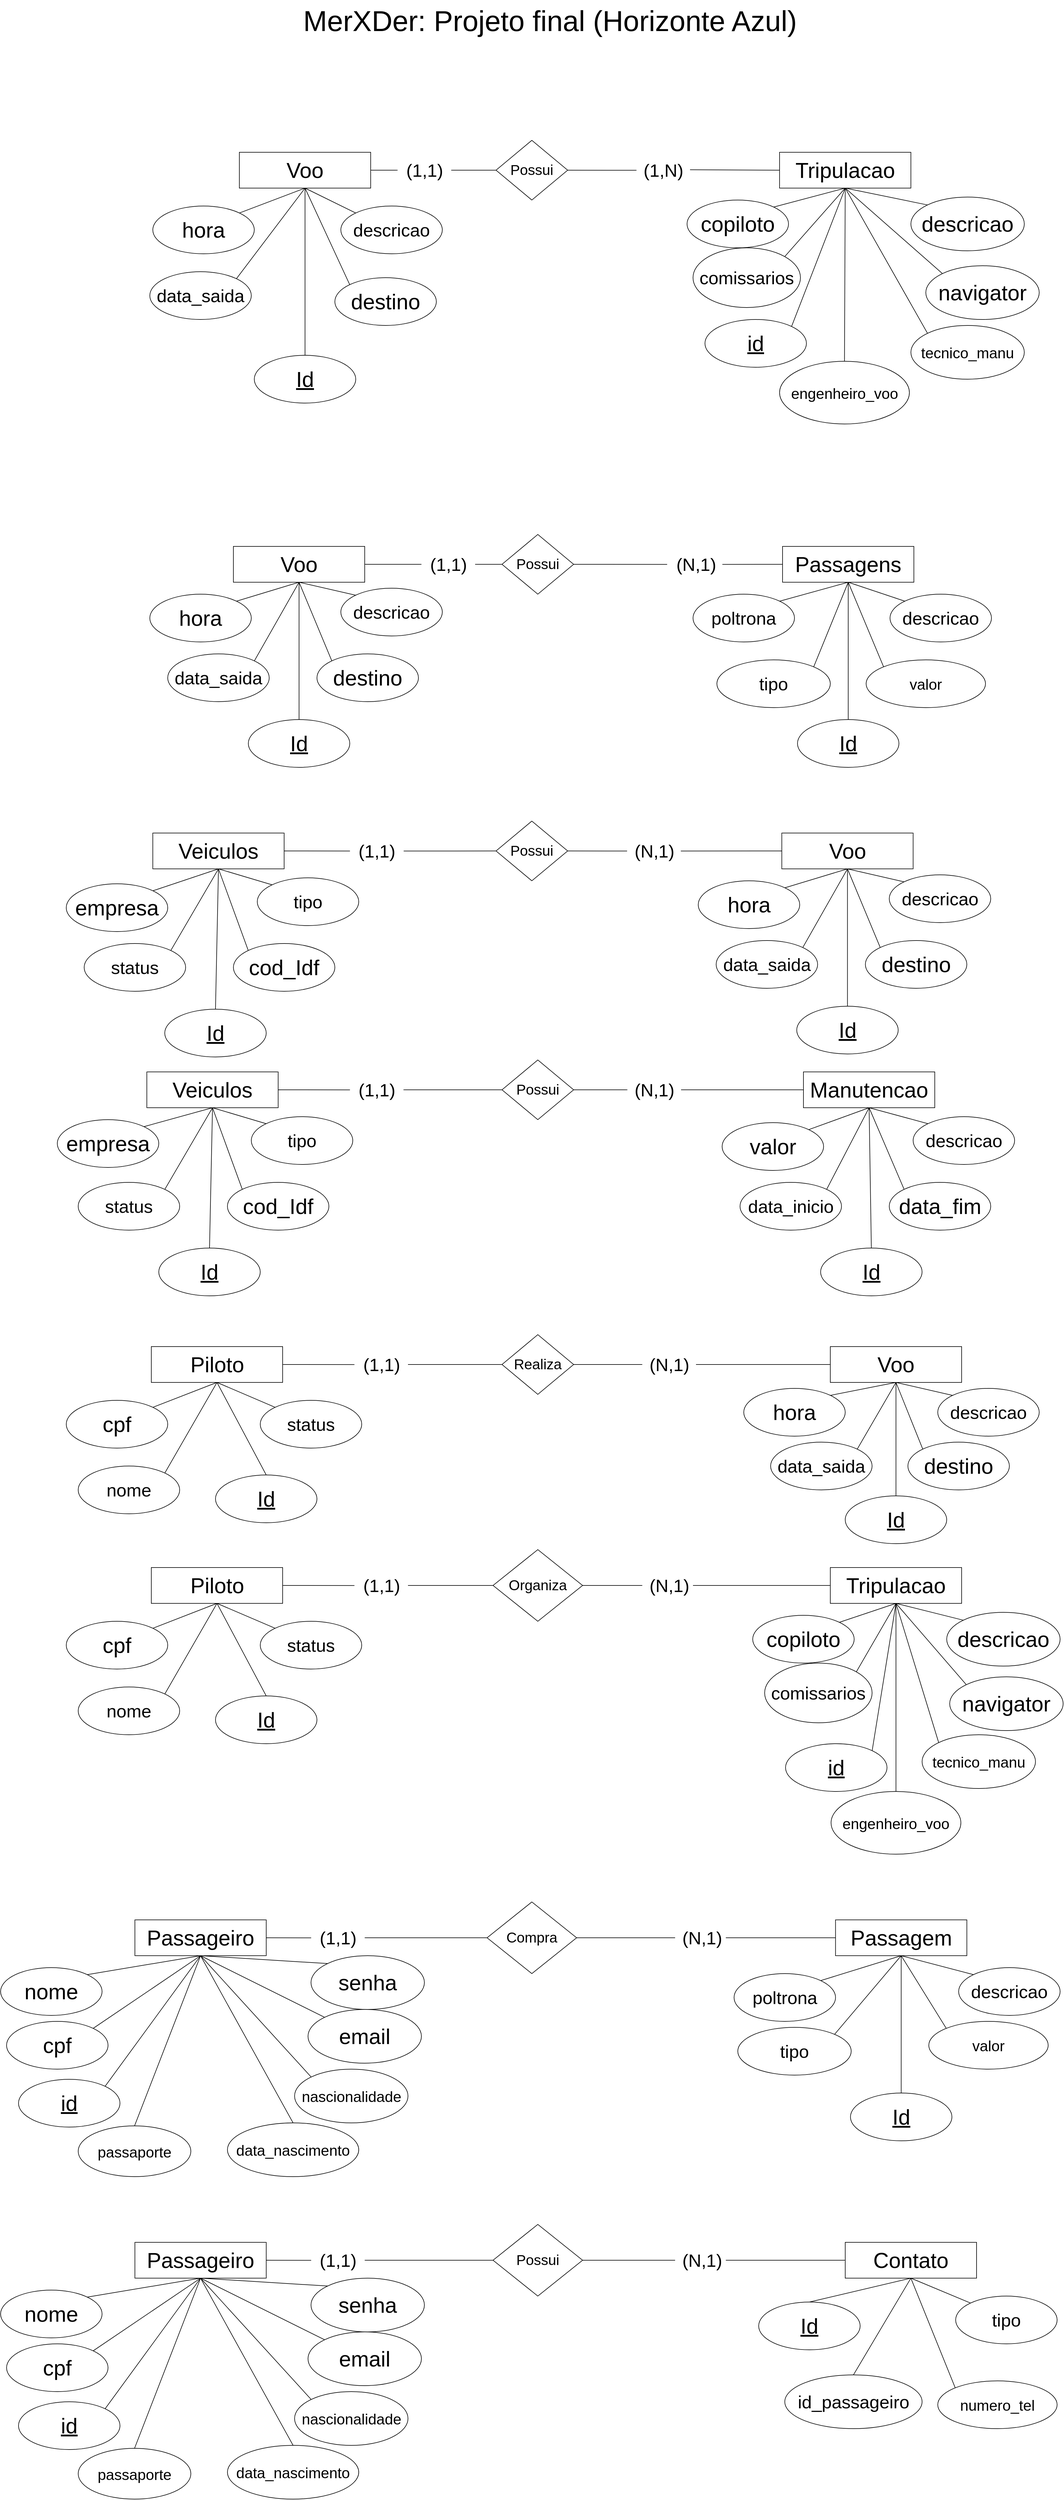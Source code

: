 <mxfile version="21.1.5" type="device">
  <diagram name="Página-1" id="mdyywS_EeyvSb70gsv6_">
    <mxGraphModel dx="2876" dy="1137" grid="1" gridSize="10" guides="1" tooltips="1" connect="1" arrows="1" fold="1" page="1" pageScale="1" pageWidth="827" pageHeight="1169" math="0" shadow="0">
      <root>
        <mxCell id="0" />
        <mxCell id="1" parent="0" />
        <mxCell id="hRhsfTNCvOJJ-qf6JOop-1" value="&lt;font style=&quot;font-size: 48px;&quot;&gt;MerXDer: Projeto final (Horizonte Azul)&lt;/font&gt;" style="text;html=1;align=center;verticalAlign=middle;resizable=0;points=[];autosize=1;strokeColor=none;fillColor=none;" parent="1" vertex="1">
          <mxGeometry x="425" y="25" width="850" height="70" as="geometry" />
        </mxCell>
        <mxCell id="hRhsfTNCvOJJ-qf6JOop-6" value="&lt;font style=&quot;font-size: 36px;&quot;&gt;Passagens&lt;/font&gt;" style="rounded=0;whiteSpace=wrap;html=1;" parent="1" vertex="1">
          <mxGeometry x="1240" y="940" width="220" height="60" as="geometry" />
        </mxCell>
        <mxCell id="hRhsfTNCvOJJ-qf6JOop-31" value="&lt;span style=&quot;font-size: 30px;&quot;&gt;poltrona&lt;/span&gt;" style="ellipse;whiteSpace=wrap;html=1;" parent="1" vertex="1">
          <mxGeometry x="1090" y="1020" width="170" height="80" as="geometry" />
        </mxCell>
        <mxCell id="hRhsfTNCvOJJ-qf6JOop-32" value="&lt;font style=&quot;font-size: 36px;&quot;&gt;&lt;u&gt;Id&lt;/u&gt;&lt;/font&gt;" style="ellipse;whiteSpace=wrap;html=1;" parent="1" vertex="1">
          <mxGeometry x="1265" y="1230" width="170" height="80" as="geometry" />
        </mxCell>
        <mxCell id="hRhsfTNCvOJJ-qf6JOop-33" value="&lt;font style=&quot;font-size: 25px;&quot;&gt;valor&lt;/font&gt;" style="ellipse;whiteSpace=wrap;html=1;" parent="1" vertex="1">
          <mxGeometry x="1380" y="1130" width="200" height="80" as="geometry" />
        </mxCell>
        <mxCell id="hRhsfTNCvOJJ-qf6JOop-34" value="&lt;font style=&quot;font-size: 30px;&quot;&gt;descricao&lt;/font&gt;" style="ellipse;whiteSpace=wrap;html=1;" parent="1" vertex="1">
          <mxGeometry x="1420" y="1020" width="170" height="80" as="geometry" />
        </mxCell>
        <mxCell id="hRhsfTNCvOJJ-qf6JOop-35" value="&lt;font style=&quot;font-size: 30px;&quot;&gt;tipo&lt;/font&gt;" style="ellipse;whiteSpace=wrap;html=1;" parent="1" vertex="1">
          <mxGeometry x="1130" y="1130" width="190" height="80" as="geometry" />
        </mxCell>
        <mxCell id="hRhsfTNCvOJJ-qf6JOop-36" value="" style="endArrow=none;html=1;rounded=0;exitX=0.5;exitY=1;exitDx=0;exitDy=0;entryX=0;entryY=0;entryDx=0;entryDy=0;" parent="1" source="hRhsfTNCvOJJ-qf6JOop-6" target="hRhsfTNCvOJJ-qf6JOop-33" edge="1">
          <mxGeometry width="50" height="50" relative="1" as="geometry">
            <mxPoint x="1421" y="330" as="sourcePoint" />
            <mxPoint x="1280" y="410" as="targetPoint" />
          </mxGeometry>
        </mxCell>
        <mxCell id="hRhsfTNCvOJJ-qf6JOop-37" value="" style="endArrow=none;html=1;rounded=0;exitX=0.5;exitY=1;exitDx=0;exitDy=0;entryX=1;entryY=0;entryDx=0;entryDy=0;" parent="1" source="hRhsfTNCvOJJ-qf6JOop-6" target="hRhsfTNCvOJJ-qf6JOop-31" edge="1">
          <mxGeometry width="50" height="50" relative="1" as="geometry">
            <mxPoint x="1431" y="340" as="sourcePoint" />
            <mxPoint x="1170" y="410" as="targetPoint" />
          </mxGeometry>
        </mxCell>
        <mxCell id="hRhsfTNCvOJJ-qf6JOop-38" value="" style="endArrow=none;html=1;rounded=0;exitX=0.5;exitY=1;exitDx=0;exitDy=0;entryX=1;entryY=0;entryDx=0;entryDy=0;" parent="1" source="hRhsfTNCvOJJ-qf6JOop-6" target="hRhsfTNCvOJJ-qf6JOop-35" edge="1">
          <mxGeometry width="50" height="50" relative="1" as="geometry">
            <mxPoint x="1441" y="350" as="sourcePoint" />
            <mxPoint x="1220" y="440" as="targetPoint" />
          </mxGeometry>
        </mxCell>
        <mxCell id="hRhsfTNCvOJJ-qf6JOop-39" value="" style="endArrow=none;html=1;rounded=0;exitX=0.5;exitY=1;exitDx=0;exitDy=0;entryX=0;entryY=0;entryDx=0;entryDy=0;" parent="1" source="hRhsfTNCvOJJ-qf6JOop-6" target="hRhsfTNCvOJJ-qf6JOop-34" edge="1">
          <mxGeometry width="50" height="50" relative="1" as="geometry">
            <mxPoint x="1380" y="330" as="sourcePoint" />
            <mxPoint x="1330" y="380" as="targetPoint" />
          </mxGeometry>
        </mxCell>
        <mxCell id="hRhsfTNCvOJJ-qf6JOop-40" value="" style="endArrow=none;html=1;rounded=0;exitX=0.5;exitY=1;exitDx=0;exitDy=0;entryX=0.5;entryY=0;entryDx=0;entryDy=0;" parent="1" source="hRhsfTNCvOJJ-qf6JOop-6" target="hRhsfTNCvOJJ-qf6JOop-32" edge="1">
          <mxGeometry width="50" height="50" relative="1" as="geometry">
            <mxPoint x="1461" y="370" as="sourcePoint" />
            <mxPoint x="1240" y="460" as="targetPoint" />
            <Array as="points" />
          </mxGeometry>
        </mxCell>
        <mxCell id="hRhsfTNCvOJJ-qf6JOop-44" value="" style="endArrow=none;html=1;rounded=0;entryX=1;entryY=0.5;entryDx=0;entryDy=0;exitX=0;exitY=0.5;exitDx=0;exitDy=0;" parent="1" source="hRhsfTNCvOJJ-qf6JOop-59" target="hRhsfTNCvOJJ-qf6JOop-47" edge="1">
          <mxGeometry width="50" height="50" relative="1" as="geometry">
            <mxPoint x="670" y="739.29" as="sourcePoint" />
            <mxPoint x="570" y="740" as="targetPoint" />
            <Array as="points" />
          </mxGeometry>
        </mxCell>
        <mxCell id="hRhsfTNCvOJJ-qf6JOop-45" value="&lt;font style=&quot;font-size: 24px;&quot;&gt;Possui&lt;/font&gt;" style="rhombus;whiteSpace=wrap;html=1;" parent="1" vertex="1">
          <mxGeometry x="770" y="920" width="120" height="100" as="geometry" />
        </mxCell>
        <mxCell id="hRhsfTNCvOJJ-qf6JOop-47" value="&lt;font style=&quot;font-size: 36px;&quot;&gt;Voo&lt;/font&gt;" style="rounded=0;whiteSpace=wrap;html=1;" parent="1" vertex="1">
          <mxGeometry x="320" y="940" width="220" height="60" as="geometry" />
        </mxCell>
        <mxCell id="hRhsfTNCvOJJ-qf6JOop-48" value="" style="endArrow=none;html=1;rounded=0;exitX=0.5;exitY=1;exitDx=0;exitDy=0;entryX=0;entryY=0;entryDx=0;entryDy=0;" parent="1" source="hRhsfTNCvOJJ-qf6JOop-47" target="NRTdCzGTAj_v-6VQH-Ef-12" edge="1">
          <mxGeometry width="50" height="50" relative="1" as="geometry">
            <mxPoint x="1250" y="260" as="sourcePoint" />
            <mxPoint x="495.15" y="941.597" as="targetPoint" />
            <Array as="points" />
          </mxGeometry>
        </mxCell>
        <mxCell id="hRhsfTNCvOJJ-qf6JOop-49" value="" style="endArrow=none;html=1;rounded=0;entryX=0.5;entryY=1;entryDx=0;entryDy=0;exitX=1;exitY=0;exitDx=0;exitDy=0;" parent="1" source="hRhsfTNCvOJJ-qf6JOop-57" target="hRhsfTNCvOJJ-qf6JOop-47" edge="1">
          <mxGeometry width="50" height="50" relative="1" as="geometry">
            <mxPoint x="1100" y="890" as="sourcePoint" />
            <mxPoint x="1260" y="470" as="targetPoint" />
            <Array as="points" />
          </mxGeometry>
        </mxCell>
        <mxCell id="hRhsfTNCvOJJ-qf6JOop-50" value="" style="endArrow=none;html=1;rounded=0;entryX=0.5;entryY=1;entryDx=0;entryDy=0;exitX=1;exitY=0;exitDx=0;exitDy=0;" parent="1" source="hRhsfTNCvOJJ-qf6JOop-56" target="hRhsfTNCvOJJ-qf6JOop-47" edge="1">
          <mxGeometry width="50" height="50" relative="1" as="geometry">
            <mxPoint x="1060" y="830" as="sourcePoint" />
            <mxPoint x="1170" y="820" as="targetPoint" />
            <Array as="points" />
          </mxGeometry>
        </mxCell>
        <mxCell id="hRhsfTNCvOJJ-qf6JOop-51" value="" style="endArrow=none;html=1;rounded=0;entryX=0.5;entryY=1;entryDx=0;entryDy=0;exitX=0;exitY=0;exitDx=0;exitDy=0;" parent="1" source="hRhsfTNCvOJJ-qf6JOop-55" target="hRhsfTNCvOJJ-qf6JOop-47" edge="1">
          <mxGeometry width="50" height="50" relative="1" as="geometry">
            <mxPoint x="1340" y="830" as="sourcePoint" />
            <mxPoint x="1280" y="490" as="targetPoint" />
            <Array as="points" />
          </mxGeometry>
        </mxCell>
        <mxCell id="hRhsfTNCvOJJ-qf6JOop-52" value="" style="endArrow=none;html=1;rounded=0;entryX=0.5;entryY=1;entryDx=0;entryDy=0;exitX=0.5;exitY=0;exitDx=0;exitDy=0;" parent="1" source="hRhsfTNCvOJJ-qf6JOop-53" target="hRhsfTNCvOJJ-qf6JOop-47" edge="1">
          <mxGeometry width="50" height="50" relative="1" as="geometry">
            <mxPoint x="1200" y="910" as="sourcePoint" />
            <mxPoint x="1290" y="500" as="targetPoint" />
            <Array as="points" />
          </mxGeometry>
        </mxCell>
        <mxCell id="hRhsfTNCvOJJ-qf6JOop-53" value="&lt;font style=&quot;font-size: 36px;&quot;&gt;&lt;u&gt;Id&lt;/u&gt;&lt;/font&gt;" style="ellipse;whiteSpace=wrap;html=1;" parent="1" vertex="1">
          <mxGeometry x="345" y="1230" width="170" height="80" as="geometry" />
        </mxCell>
        <mxCell id="hRhsfTNCvOJJ-qf6JOop-55" value="&lt;font style=&quot;font-size: 30px;&quot;&gt;descricao&lt;/font&gt;" style="ellipse;whiteSpace=wrap;html=1;" parent="1" vertex="1">
          <mxGeometry x="500" y="1010" width="170" height="80" as="geometry" />
        </mxCell>
        <mxCell id="hRhsfTNCvOJJ-qf6JOop-56" value="&lt;font style=&quot;font-size: 36px;&quot;&gt;hora&lt;/font&gt;" style="ellipse;whiteSpace=wrap;html=1;" parent="1" vertex="1">
          <mxGeometry x="180" y="1020" width="170" height="80" as="geometry" />
        </mxCell>
        <mxCell id="hRhsfTNCvOJJ-qf6JOop-57" value="&lt;font style=&quot;font-size: 30px;&quot;&gt;data_saida&lt;/font&gt;" style="ellipse;whiteSpace=wrap;html=1;" parent="1" vertex="1">
          <mxGeometry x="210" y="1120" width="170" height="80" as="geometry" />
        </mxCell>
        <mxCell id="hRhsfTNCvOJJ-qf6JOop-60" value="" style="endArrow=none;html=1;rounded=0;entryX=1;entryY=0.5;entryDx=0;entryDy=0;exitX=0;exitY=0.5;exitDx=0;exitDy=0;" parent="1" source="hRhsfTNCvOJJ-qf6JOop-45" target="hRhsfTNCvOJJ-qf6JOop-59" edge="1">
          <mxGeometry width="50" height="50" relative="1" as="geometry">
            <mxPoint x="770" y="740" as="sourcePoint" />
            <mxPoint x="570" y="740" as="targetPoint" />
            <Array as="points" />
          </mxGeometry>
        </mxCell>
        <mxCell id="hRhsfTNCvOJJ-qf6JOop-59" value="&lt;font style=&quot;font-size: 30px;&quot;&gt;(1,1)&lt;/font&gt;" style="text;html=1;align=center;verticalAlign=middle;resizable=0;points=[];autosize=1;strokeColor=none;fillColor=none;" parent="1" vertex="1">
          <mxGeometry x="635" y="945" width="90" height="50" as="geometry" />
        </mxCell>
        <mxCell id="hRhsfTNCvOJJ-qf6JOop-61" value="&lt;font style=&quot;font-size: 30px;&quot;&gt;(N,1)&lt;/font&gt;" style="text;html=1;align=center;verticalAlign=middle;resizable=0;points=[];autosize=1;strokeColor=none;fillColor=none;" parent="1" vertex="1">
          <mxGeometry x="1050" y="945" width="90" height="50" as="geometry" />
        </mxCell>
        <mxCell id="hRhsfTNCvOJJ-qf6JOop-81" value="" style="endArrow=none;html=1;rounded=0;entryX=1;entryY=0.5;entryDx=0;entryDy=0;exitX=-0.037;exitY=0.503;exitDx=0;exitDy=0;exitPerimeter=0;" parent="1" source="hRhsfTNCvOJJ-qf6JOop-61" target="hRhsfTNCvOJJ-qf6JOop-45" edge="1">
          <mxGeometry width="50" height="50" relative="1" as="geometry">
            <mxPoint x="1020" y="730" as="sourcePoint" />
            <mxPoint x="900" y="730" as="targetPoint" />
            <Array as="points" />
          </mxGeometry>
        </mxCell>
        <mxCell id="hRhsfTNCvOJJ-qf6JOop-82" value="" style="endArrow=none;html=1;rounded=0;exitX=0;exitY=0.5;exitDx=0;exitDy=0;entryX=0.991;entryY=0.503;entryDx=0;entryDy=0;entryPerimeter=0;" parent="1" source="hRhsfTNCvOJJ-qf6JOop-6" target="hRhsfTNCvOJJ-qf6JOop-61" edge="1">
          <mxGeometry width="50" height="50" relative="1" as="geometry">
            <mxPoint x="780" y="750" as="sourcePoint" />
            <mxPoint x="1160" y="740" as="targetPoint" />
            <Array as="points" />
          </mxGeometry>
        </mxCell>
        <mxCell id="NRTdCzGTAj_v-6VQH-Ef-1" value="&lt;font style=&quot;font-size: 24px;&quot;&gt;Possui&lt;/font&gt;" style="rhombus;whiteSpace=wrap;html=1;" vertex="1" parent="1">
          <mxGeometry x="760" y="260" width="120" height="100" as="geometry" />
        </mxCell>
        <mxCell id="NRTdCzGTAj_v-6VQH-Ef-2" value="&lt;font style=&quot;font-size: 36px;&quot;&gt;Voo&lt;/font&gt;" style="rounded=0;whiteSpace=wrap;html=1;" vertex="1" parent="1">
          <mxGeometry x="330" y="280" width="220" height="60" as="geometry" />
        </mxCell>
        <mxCell id="NRTdCzGTAj_v-6VQH-Ef-3" value="&lt;font style=&quot;font-size: 30px;&quot;&gt;(1,1)&lt;/font&gt;" style="text;html=1;align=center;verticalAlign=middle;resizable=0;points=[];autosize=1;strokeColor=none;fillColor=none;" vertex="1" parent="1">
          <mxGeometry x="595" y="285" width="90" height="50" as="geometry" />
        </mxCell>
        <mxCell id="NRTdCzGTAj_v-6VQH-Ef-4" value="" style="endArrow=none;html=1;rounded=0;entryX=1;entryY=0.5;entryDx=0;entryDy=0;exitX=0;exitY=0.5;exitDx=0;exitDy=0;entryPerimeter=0;" edge="1" parent="1" source="NRTdCzGTAj_v-6VQH-Ef-1" target="NRTdCzGTAj_v-6VQH-Ef-3">
          <mxGeometry width="50" height="50" relative="1" as="geometry">
            <mxPoint x="760" y="580" as="sourcePoint" />
            <mxPoint x="670" y="580" as="targetPoint" />
            <Array as="points" />
          </mxGeometry>
        </mxCell>
        <mxCell id="NRTdCzGTAj_v-6VQH-Ef-5" value="" style="endArrow=none;html=1;rounded=0;entryX=1;entryY=0.5;entryDx=0;entryDy=0;exitX=0;exitY=0.5;exitDx=0;exitDy=0;exitPerimeter=0;" edge="1" parent="1" source="NRTdCzGTAj_v-6VQH-Ef-3" target="NRTdCzGTAj_v-6VQH-Ef-2">
          <mxGeometry width="50" height="50" relative="1" as="geometry">
            <mxPoint x="770" y="590" as="sourcePoint" />
            <mxPoint x="680" y="590" as="targetPoint" />
            <Array as="points" />
          </mxGeometry>
        </mxCell>
        <mxCell id="NRTdCzGTAj_v-6VQH-Ef-6" value="" style="endArrow=none;html=1;rounded=0;entryX=1;entryY=0.5;entryDx=0;entryDy=0;exitX=0.003;exitY=0.503;exitDx=0;exitDy=0;exitPerimeter=0;" edge="1" parent="1" source="NRTdCzGTAj_v-6VQH-Ef-7" target="NRTdCzGTAj_v-6VQH-Ef-1">
          <mxGeometry width="50" height="50" relative="1" as="geometry">
            <mxPoint x="1080" y="310" as="sourcePoint" />
            <mxPoint x="880" y="580" as="targetPoint" />
            <Array as="points" />
          </mxGeometry>
        </mxCell>
        <mxCell id="NRTdCzGTAj_v-6VQH-Ef-7" value="&lt;font style=&quot;font-size: 30px;&quot;&gt;(1,N)&lt;/font&gt;" style="text;html=1;align=center;verticalAlign=middle;resizable=0;points=[];autosize=1;strokeColor=none;fillColor=none;" vertex="1" parent="1">
          <mxGeometry x="995" y="285" width="90" height="50" as="geometry" />
        </mxCell>
        <mxCell id="NRTdCzGTAj_v-6VQH-Ef-8" value="" style="endArrow=none;html=1;rounded=0;entryX=1;entryY=0.486;entryDx=0;entryDy=0;entryPerimeter=0;exitX=0;exitY=0.5;exitDx=0;exitDy=0;" edge="1" parent="1" source="NRTdCzGTAj_v-6VQH-Ef-10" target="NRTdCzGTAj_v-6VQH-Ef-7">
          <mxGeometry width="50" height="50" relative="1" as="geometry">
            <mxPoint x="1350" y="309" as="sourcePoint" />
            <mxPoint x="1170" y="314.29" as="targetPoint" />
            <Array as="points" />
          </mxGeometry>
        </mxCell>
        <mxCell id="NRTdCzGTAj_v-6VQH-Ef-10" value="&lt;span style=&quot;font-size: 36px;&quot;&gt;Tripulacao&lt;/span&gt;" style="rounded=0;whiteSpace=wrap;html=1;" vertex="1" parent="1">
          <mxGeometry x="1235" y="280" width="220" height="60" as="geometry" />
        </mxCell>
        <mxCell id="NRTdCzGTAj_v-6VQH-Ef-11" value="&lt;font style=&quot;font-size: 30px;&quot;&gt;descricao&lt;/font&gt;" style="ellipse;whiteSpace=wrap;html=1;" vertex="1" parent="1">
          <mxGeometry x="500" y="370" width="170" height="80" as="geometry" />
        </mxCell>
        <mxCell id="NRTdCzGTAj_v-6VQH-Ef-12" value="&lt;font style=&quot;font-size: 36px;&quot;&gt;destino&lt;/font&gt;" style="ellipse;whiteSpace=wrap;html=1;" vertex="1" parent="1">
          <mxGeometry x="460" y="1120" width="170" height="80" as="geometry" />
        </mxCell>
        <mxCell id="NRTdCzGTAj_v-6VQH-Ef-13" value="&lt;font style=&quot;font-size: 36px;&quot;&gt;destino&lt;/font&gt;" style="ellipse;whiteSpace=wrap;html=1;" vertex="1" parent="1">
          <mxGeometry x="490" y="490" width="170" height="80" as="geometry" />
        </mxCell>
        <mxCell id="NRTdCzGTAj_v-6VQH-Ef-14" value="&lt;font style=&quot;font-size: 30px;&quot;&gt;data_saida&lt;/font&gt;" style="ellipse;whiteSpace=wrap;html=1;" vertex="1" parent="1">
          <mxGeometry x="180" y="480" width="170" height="80" as="geometry" />
        </mxCell>
        <mxCell id="NRTdCzGTAj_v-6VQH-Ef-15" value="&lt;font style=&quot;font-size: 36px;&quot;&gt;hora&lt;/font&gt;" style="ellipse;whiteSpace=wrap;html=1;" vertex="1" parent="1">
          <mxGeometry x="185" y="370" width="170" height="80" as="geometry" />
        </mxCell>
        <mxCell id="NRTdCzGTAj_v-6VQH-Ef-16" value="&lt;font style=&quot;font-size: 36px;&quot;&gt;&lt;u&gt;Id&lt;/u&gt;&lt;/font&gt;" style="ellipse;whiteSpace=wrap;html=1;" vertex="1" parent="1">
          <mxGeometry x="355" y="620" width="170" height="80" as="geometry" />
        </mxCell>
        <mxCell id="NRTdCzGTAj_v-6VQH-Ef-17" value="" style="endArrow=none;html=1;rounded=0;entryX=0.5;entryY=1;entryDx=0;entryDy=0;exitX=0.5;exitY=0;exitDx=0;exitDy=0;" edge="1" parent="1" source="NRTdCzGTAj_v-6VQH-Ef-16" target="NRTdCzGTAj_v-6VQH-Ef-2">
          <mxGeometry width="50" height="50" relative="1" as="geometry">
            <mxPoint x="440" y="1050" as="sourcePoint" />
            <mxPoint x="440" y="820" as="targetPoint" />
            <Array as="points" />
          </mxGeometry>
        </mxCell>
        <mxCell id="NRTdCzGTAj_v-6VQH-Ef-18" value="" style="endArrow=none;html=1;rounded=0;entryX=0.5;entryY=1;entryDx=0;entryDy=0;exitX=1;exitY=0;exitDx=0;exitDy=0;" edge="1" parent="1" source="NRTdCzGTAj_v-6VQH-Ef-14" target="NRTdCzGTAj_v-6VQH-Ef-2">
          <mxGeometry width="50" height="50" relative="1" as="geometry">
            <mxPoint x="450" y="630" as="sourcePoint" />
            <mxPoint x="450" y="350" as="targetPoint" />
            <Array as="points" />
          </mxGeometry>
        </mxCell>
        <mxCell id="NRTdCzGTAj_v-6VQH-Ef-19" value="" style="endArrow=none;html=1;rounded=0;entryX=0.5;entryY=1;entryDx=0;entryDy=0;exitX=1;exitY=0;exitDx=0;exitDy=0;" edge="1" parent="1" source="NRTdCzGTAj_v-6VQH-Ef-15" target="NRTdCzGTAj_v-6VQH-Ef-2">
          <mxGeometry width="50" height="50" relative="1" as="geometry">
            <mxPoint x="460" y="640" as="sourcePoint" />
            <mxPoint x="460" y="360" as="targetPoint" />
            <Array as="points" />
          </mxGeometry>
        </mxCell>
        <mxCell id="NRTdCzGTAj_v-6VQH-Ef-20" value="" style="endArrow=none;html=1;rounded=0;entryX=0.5;entryY=1;entryDx=0;entryDy=0;exitX=0;exitY=0;exitDx=0;exitDy=0;" edge="1" parent="1" source="NRTdCzGTAj_v-6VQH-Ef-11" target="NRTdCzGTAj_v-6VQH-Ef-2">
          <mxGeometry width="50" height="50" relative="1" as="geometry">
            <mxPoint x="470" y="650" as="sourcePoint" />
            <mxPoint x="470" y="370" as="targetPoint" />
            <Array as="points" />
          </mxGeometry>
        </mxCell>
        <mxCell id="NRTdCzGTAj_v-6VQH-Ef-21" value="" style="endArrow=none;html=1;rounded=0;entryX=0.5;entryY=1;entryDx=0;entryDy=0;exitX=0;exitY=0;exitDx=0;exitDy=0;" edge="1" parent="1" source="NRTdCzGTAj_v-6VQH-Ef-13" target="NRTdCzGTAj_v-6VQH-Ef-2">
          <mxGeometry width="50" height="50" relative="1" as="geometry">
            <mxPoint x="480" y="660" as="sourcePoint" />
            <mxPoint x="480" y="380" as="targetPoint" />
            <Array as="points" />
          </mxGeometry>
        </mxCell>
        <mxCell id="NRTdCzGTAj_v-6VQH-Ef-22" value="&lt;font style=&quot;font-size: 25px;&quot;&gt;tecnico_manu&lt;/font&gt;" style="ellipse;whiteSpace=wrap;html=1;" vertex="1" parent="1">
          <mxGeometry x="1455" y="570" width="190" height="90" as="geometry" />
        </mxCell>
        <mxCell id="NRTdCzGTAj_v-6VQH-Ef-23" value="&lt;font style=&quot;font-size: 36px;&quot;&gt;&lt;u&gt;id&lt;/u&gt;&lt;/font&gt;" style="ellipse;whiteSpace=wrap;html=1;" vertex="1" parent="1">
          <mxGeometry x="1110" y="560" width="170" height="80" as="geometry" />
        </mxCell>
        <mxCell id="NRTdCzGTAj_v-6VQH-Ef-24" value="&lt;font style=&quot;font-size: 36px;&quot;&gt;navigator&lt;/font&gt;" style="ellipse;whiteSpace=wrap;html=1;" vertex="1" parent="1">
          <mxGeometry x="1480" y="470" width="190" height="90" as="geometry" />
        </mxCell>
        <mxCell id="NRTdCzGTAj_v-6VQH-Ef-25" value="&lt;font style=&quot;font-size: 30px;&quot;&gt;comissarios&lt;/font&gt;" style="ellipse;whiteSpace=wrap;html=1;" vertex="1" parent="1">
          <mxGeometry x="1090" y="440" width="180" height="100" as="geometry" />
        </mxCell>
        <mxCell id="NRTdCzGTAj_v-6VQH-Ef-26" value="&lt;font style=&quot;font-size: 36px;&quot;&gt;copiloto&lt;/font&gt;" style="ellipse;whiteSpace=wrap;html=1;" vertex="1" parent="1">
          <mxGeometry x="1080" y="360" width="170" height="80" as="geometry" />
        </mxCell>
        <mxCell id="NRTdCzGTAj_v-6VQH-Ef-27" value="&lt;font style=&quot;font-size: 36px;&quot;&gt;descricao&lt;/font&gt;" style="ellipse;whiteSpace=wrap;html=1;" vertex="1" parent="1">
          <mxGeometry x="1455" y="355" width="190" height="90" as="geometry" />
        </mxCell>
        <mxCell id="NRTdCzGTAj_v-6VQH-Ef-28" value="&lt;font style=&quot;font-size: 25px;&quot;&gt;engenheiro_voo&lt;/font&gt;" style="ellipse;whiteSpace=wrap;html=1;" vertex="1" parent="1">
          <mxGeometry x="1235" y="630" width="217.5" height="105" as="geometry" />
        </mxCell>
        <mxCell id="NRTdCzGTAj_v-6VQH-Ef-29" value="" style="endArrow=none;html=1;rounded=0;entryX=0.5;entryY=1;entryDx=0;entryDy=0;exitX=0;exitY=0;exitDx=0;exitDy=0;" edge="1" parent="1" source="NRTdCzGTAj_v-6VQH-Ef-27" target="NRTdCzGTAj_v-6VQH-Ef-10">
          <mxGeometry width="50" height="50" relative="1" as="geometry">
            <mxPoint x="1132.5" y="570" as="sourcePoint" />
            <mxPoint x="1057.5" y="408" as="targetPoint" />
            <Array as="points" />
          </mxGeometry>
        </mxCell>
        <mxCell id="NRTdCzGTAj_v-6VQH-Ef-30" value="" style="endArrow=none;html=1;rounded=0;entryX=0.5;entryY=1;entryDx=0;entryDy=0;exitX=1;exitY=0;exitDx=0;exitDy=0;" edge="1" parent="1" source="NRTdCzGTAj_v-6VQH-Ef-25" target="NRTdCzGTAj_v-6VQH-Ef-10">
          <mxGeometry width="50" height="50" relative="1" as="geometry">
            <mxPoint x="1142.5" y="580" as="sourcePoint" />
            <mxPoint x="1067.5" y="418" as="targetPoint" />
            <Array as="points" />
          </mxGeometry>
        </mxCell>
        <mxCell id="NRTdCzGTAj_v-6VQH-Ef-31" value="" style="endArrow=none;html=1;rounded=0;exitX=0;exitY=0;exitDx=0;exitDy=0;entryX=0.5;entryY=1;entryDx=0;entryDy=0;" edge="1" parent="1" source="NRTdCzGTAj_v-6VQH-Ef-24" target="NRTdCzGTAj_v-6VQH-Ef-10">
          <mxGeometry width="50" height="50" relative="1" as="geometry">
            <mxPoint x="1152.5" y="590" as="sourcePoint" />
            <mxPoint x="1180" y="500" as="targetPoint" />
            <Array as="points" />
          </mxGeometry>
        </mxCell>
        <mxCell id="NRTdCzGTAj_v-6VQH-Ef-32" value="" style="endArrow=none;html=1;rounded=0;entryX=1;entryY=0;entryDx=0;entryDy=0;exitX=0.5;exitY=1;exitDx=0;exitDy=0;" edge="1" parent="1" source="NRTdCzGTAj_v-6VQH-Ef-10" target="NRTdCzGTAj_v-6VQH-Ef-23">
          <mxGeometry width="50" height="50" relative="1" as="geometry">
            <mxPoint x="1162.5" y="600" as="sourcePoint" />
            <mxPoint x="1087.5" y="438" as="targetPoint" />
            <Array as="points" />
          </mxGeometry>
        </mxCell>
        <mxCell id="NRTdCzGTAj_v-6VQH-Ef-33" value="" style="endArrow=none;html=1;rounded=0;entryX=0;entryY=0;entryDx=0;entryDy=0;exitX=0.5;exitY=1;exitDx=0;exitDy=0;" edge="1" parent="1" source="NRTdCzGTAj_v-6VQH-Ef-10" target="NRTdCzGTAj_v-6VQH-Ef-22">
          <mxGeometry width="50" height="50" relative="1" as="geometry">
            <mxPoint x="1172.5" y="610" as="sourcePoint" />
            <mxPoint x="1097.5" y="448" as="targetPoint" />
            <Array as="points" />
          </mxGeometry>
        </mxCell>
        <mxCell id="NRTdCzGTAj_v-6VQH-Ef-34" value="" style="endArrow=none;html=1;rounded=0;entryX=0.5;entryY=1;entryDx=0;entryDy=0;exitX=0.5;exitY=0;exitDx=0;exitDy=0;" edge="1" parent="1" source="NRTdCzGTAj_v-6VQH-Ef-28" target="NRTdCzGTAj_v-6VQH-Ef-10">
          <mxGeometry width="50" height="50" relative="1" as="geometry">
            <mxPoint x="1182.5" y="620" as="sourcePoint" />
            <mxPoint x="1107.5" y="458" as="targetPoint" />
            <Array as="points" />
          </mxGeometry>
        </mxCell>
        <mxCell id="NRTdCzGTAj_v-6VQH-Ef-35" value="" style="endArrow=none;html=1;rounded=0;entryX=0.5;entryY=1;entryDx=0;entryDy=0;exitX=1;exitY=0;exitDx=0;exitDy=0;" edge="1" parent="1" source="NRTdCzGTAj_v-6VQH-Ef-26" target="NRTdCzGTAj_v-6VQH-Ef-10">
          <mxGeometry width="50" height="50" relative="1" as="geometry">
            <mxPoint x="1395" y="502" as="sourcePoint" />
            <mxPoint x="1485" y="350" as="targetPoint" />
            <Array as="points" />
          </mxGeometry>
        </mxCell>
        <mxCell id="NRTdCzGTAj_v-6VQH-Ef-38" value="&lt;font style=&quot;font-size: 36px;&quot;&gt;Voo&lt;/font&gt;" style="rounded=0;whiteSpace=wrap;html=1;" vertex="1" parent="1">
          <mxGeometry x="1238.75" y="1420" width="220" height="60" as="geometry" />
        </mxCell>
        <mxCell id="NRTdCzGTAj_v-6VQH-Ef-39" value="" style="endArrow=none;html=1;rounded=0;exitX=0.5;exitY=1;exitDx=0;exitDy=0;entryX=0;entryY=0;entryDx=0;entryDy=0;" edge="1" parent="1" source="NRTdCzGTAj_v-6VQH-Ef-38" target="NRTdCzGTAj_v-6VQH-Ef-48">
          <mxGeometry width="50" height="50" relative="1" as="geometry">
            <mxPoint x="2168.75" y="740" as="sourcePoint" />
            <mxPoint x="1413.9" y="1421.597" as="targetPoint" />
            <Array as="points" />
          </mxGeometry>
        </mxCell>
        <mxCell id="NRTdCzGTAj_v-6VQH-Ef-40" value="" style="endArrow=none;html=1;rounded=0;entryX=0.5;entryY=1;entryDx=0;entryDy=0;exitX=1;exitY=0;exitDx=0;exitDy=0;" edge="1" parent="1" source="NRTdCzGTAj_v-6VQH-Ef-47" target="NRTdCzGTAj_v-6VQH-Ef-38">
          <mxGeometry width="50" height="50" relative="1" as="geometry">
            <mxPoint x="2018.75" y="1370" as="sourcePoint" />
            <mxPoint x="2178.75" y="950" as="targetPoint" />
            <Array as="points" />
          </mxGeometry>
        </mxCell>
        <mxCell id="NRTdCzGTAj_v-6VQH-Ef-41" value="" style="endArrow=none;html=1;rounded=0;entryX=0.5;entryY=1;entryDx=0;entryDy=0;exitX=1;exitY=0;exitDx=0;exitDy=0;" edge="1" parent="1" source="NRTdCzGTAj_v-6VQH-Ef-46" target="NRTdCzGTAj_v-6VQH-Ef-38">
          <mxGeometry width="50" height="50" relative="1" as="geometry">
            <mxPoint x="1978.75" y="1310" as="sourcePoint" />
            <mxPoint x="2088.75" y="1300" as="targetPoint" />
            <Array as="points" />
          </mxGeometry>
        </mxCell>
        <mxCell id="NRTdCzGTAj_v-6VQH-Ef-42" value="" style="endArrow=none;html=1;rounded=0;entryX=0.5;entryY=1;entryDx=0;entryDy=0;exitX=0;exitY=0;exitDx=0;exitDy=0;" edge="1" parent="1" source="NRTdCzGTAj_v-6VQH-Ef-45" target="NRTdCzGTAj_v-6VQH-Ef-38">
          <mxGeometry width="50" height="50" relative="1" as="geometry">
            <mxPoint x="2258.75" y="1310" as="sourcePoint" />
            <mxPoint x="2198.75" y="970" as="targetPoint" />
            <Array as="points" />
          </mxGeometry>
        </mxCell>
        <mxCell id="NRTdCzGTAj_v-6VQH-Ef-43" value="" style="endArrow=none;html=1;rounded=0;entryX=0.5;entryY=1;entryDx=0;entryDy=0;exitX=0.5;exitY=0;exitDx=0;exitDy=0;" edge="1" parent="1" source="NRTdCzGTAj_v-6VQH-Ef-44" target="NRTdCzGTAj_v-6VQH-Ef-38">
          <mxGeometry width="50" height="50" relative="1" as="geometry">
            <mxPoint x="2118.75" y="1390" as="sourcePoint" />
            <mxPoint x="2208.75" y="980" as="targetPoint" />
            <Array as="points" />
          </mxGeometry>
        </mxCell>
        <mxCell id="NRTdCzGTAj_v-6VQH-Ef-44" value="&lt;font style=&quot;font-size: 36px;&quot;&gt;&lt;u&gt;Id&lt;/u&gt;&lt;/font&gt;" style="ellipse;whiteSpace=wrap;html=1;" vertex="1" parent="1">
          <mxGeometry x="1263.75" y="1710" width="170" height="80" as="geometry" />
        </mxCell>
        <mxCell id="NRTdCzGTAj_v-6VQH-Ef-45" value="&lt;font style=&quot;font-size: 30px;&quot;&gt;descricao&lt;/font&gt;" style="ellipse;whiteSpace=wrap;html=1;" vertex="1" parent="1">
          <mxGeometry x="1418.75" y="1490" width="170" height="80" as="geometry" />
        </mxCell>
        <mxCell id="NRTdCzGTAj_v-6VQH-Ef-46" value="&lt;font style=&quot;font-size: 36px;&quot;&gt;hora&lt;/font&gt;" style="ellipse;whiteSpace=wrap;html=1;" vertex="1" parent="1">
          <mxGeometry x="1098.75" y="1500" width="170" height="80" as="geometry" />
        </mxCell>
        <mxCell id="NRTdCzGTAj_v-6VQH-Ef-47" value="&lt;font style=&quot;font-size: 30px;&quot;&gt;data_saida&lt;/font&gt;" style="ellipse;whiteSpace=wrap;html=1;" vertex="1" parent="1">
          <mxGeometry x="1128.75" y="1600" width="170" height="80" as="geometry" />
        </mxCell>
        <mxCell id="NRTdCzGTAj_v-6VQH-Ef-48" value="&lt;font style=&quot;font-size: 36px;&quot;&gt;destino&lt;/font&gt;" style="ellipse;whiteSpace=wrap;html=1;" vertex="1" parent="1">
          <mxGeometry x="1378.75" y="1600" width="170" height="80" as="geometry" />
        </mxCell>
        <mxCell id="NRTdCzGTAj_v-6VQH-Ef-49" value="" style="endArrow=none;html=1;rounded=0;entryX=0.995;entryY=0.503;entryDx=0;entryDy=0;exitX=0;exitY=0.5;exitDx=0;exitDy=0;entryPerimeter=0;" edge="1" parent="1" source="NRTdCzGTAj_v-6VQH-Ef-38" target="NRTdCzGTAj_v-6VQH-Ef-50">
          <mxGeometry width="50" height="50" relative="1" as="geometry">
            <mxPoint x="1177" y="1440" as="sourcePoint" />
            <mxPoint x="1020" y="1440" as="targetPoint" />
            <Array as="points" />
          </mxGeometry>
        </mxCell>
        <mxCell id="NRTdCzGTAj_v-6VQH-Ef-50" value="&lt;font style=&quot;font-size: 30px;&quot;&gt;(N,1)&lt;/font&gt;" style="text;html=1;align=center;verticalAlign=middle;resizable=0;points=[];autosize=1;strokeColor=none;fillColor=none;" vertex="1" parent="1">
          <mxGeometry x="980" y="1425" width="90" height="50" as="geometry" />
        </mxCell>
        <mxCell id="NRTdCzGTAj_v-6VQH-Ef-51" value="&lt;font style=&quot;font-size: 24px;&quot;&gt;Possui&lt;/font&gt;" style="rhombus;whiteSpace=wrap;html=1;" vertex="1" parent="1">
          <mxGeometry x="760" y="1400" width="120" height="100" as="geometry" />
        </mxCell>
        <mxCell id="NRTdCzGTAj_v-6VQH-Ef-53" value="" style="endArrow=none;html=1;rounded=0;entryX=1;entryY=0.5;entryDx=0;entryDy=0;exitX=-0.005;exitY=0.503;exitDx=0;exitDy=0;exitPerimeter=0;" edge="1" parent="1" source="NRTdCzGTAj_v-6VQH-Ef-50" target="NRTdCzGTAj_v-6VQH-Ef-51">
          <mxGeometry width="50" height="50" relative="1" as="geometry">
            <mxPoint x="920" y="1550" as="sourcePoint" />
            <mxPoint x="1008" y="1461" as="targetPoint" />
            <Array as="points" />
          </mxGeometry>
        </mxCell>
        <mxCell id="NRTdCzGTAj_v-6VQH-Ef-54" value="&lt;font style=&quot;font-size: 30px;&quot;&gt;(1,1)&lt;/font&gt;" style="text;html=1;align=center;verticalAlign=middle;resizable=0;points=[];autosize=1;strokeColor=none;fillColor=none;" vertex="1" parent="1">
          <mxGeometry x="515" y="1425" width="90" height="50" as="geometry" />
        </mxCell>
        <mxCell id="NRTdCzGTAj_v-6VQH-Ef-55" value="" style="endArrow=none;html=1;rounded=0;exitX=0;exitY=0.5;exitDx=0;exitDy=0;entryX=1.003;entryY=0.503;entryDx=0;entryDy=0;entryPerimeter=0;" edge="1" parent="1" source="NRTdCzGTAj_v-6VQH-Ef-51" target="NRTdCzGTAj_v-6VQH-Ef-54">
          <mxGeometry width="50" height="50" relative="1" as="geometry">
            <mxPoint x="990" y="1460" as="sourcePoint" />
            <mxPoint x="660" y="1590" as="targetPoint" />
            <Array as="points" />
          </mxGeometry>
        </mxCell>
        <mxCell id="NRTdCzGTAj_v-6VQH-Ef-67" value="" style="endArrow=none;html=1;rounded=0;entryX=1;entryY=0.5;entryDx=0;entryDy=0;exitX=0.003;exitY=0.503;exitDx=0;exitDy=0;exitPerimeter=0;" edge="1" parent="1" target="NRTdCzGTAj_v-6VQH-Ef-68" source="NRTdCzGTAj_v-6VQH-Ef-54">
          <mxGeometry width="50" height="50" relative="1" as="geometry">
            <mxPoint x="495" y="1455" as="sourcePoint" />
            <mxPoint x="430" y="1225" as="targetPoint" />
            <Array as="points" />
          </mxGeometry>
        </mxCell>
        <mxCell id="NRTdCzGTAj_v-6VQH-Ef-68" value="&lt;font style=&quot;font-size: 36px;&quot;&gt;Veiculos&lt;/font&gt;" style="rounded=0;whiteSpace=wrap;html=1;" vertex="1" parent="1">
          <mxGeometry x="185" y="1420" width="220" height="60" as="geometry" />
        </mxCell>
        <mxCell id="NRTdCzGTAj_v-6VQH-Ef-69" value="" style="endArrow=none;html=1;rounded=0;exitX=0.5;exitY=1;exitDx=0;exitDy=0;entryX=0;entryY=0;entryDx=0;entryDy=0;" edge="1" parent="1" source="NRTdCzGTAj_v-6VQH-Ef-68" target="NRTdCzGTAj_v-6VQH-Ef-78">
          <mxGeometry width="50" height="50" relative="1" as="geometry">
            <mxPoint x="1110" y="745" as="sourcePoint" />
            <mxPoint x="355.15" y="1426.597" as="targetPoint" />
            <Array as="points" />
          </mxGeometry>
        </mxCell>
        <mxCell id="NRTdCzGTAj_v-6VQH-Ef-70" value="" style="endArrow=none;html=1;rounded=0;entryX=0.5;entryY=1;entryDx=0;entryDy=0;exitX=1;exitY=0;exitDx=0;exitDy=0;" edge="1" parent="1" source="NRTdCzGTAj_v-6VQH-Ef-77" target="NRTdCzGTAj_v-6VQH-Ef-68">
          <mxGeometry width="50" height="50" relative="1" as="geometry">
            <mxPoint x="960" y="1375" as="sourcePoint" />
            <mxPoint x="1120" y="955" as="targetPoint" />
            <Array as="points" />
          </mxGeometry>
        </mxCell>
        <mxCell id="NRTdCzGTAj_v-6VQH-Ef-71" value="" style="endArrow=none;html=1;rounded=0;entryX=0.5;entryY=1;entryDx=0;entryDy=0;exitX=1;exitY=0;exitDx=0;exitDy=0;" edge="1" parent="1" source="NRTdCzGTAj_v-6VQH-Ef-76" target="NRTdCzGTAj_v-6VQH-Ef-68">
          <mxGeometry width="50" height="50" relative="1" as="geometry">
            <mxPoint x="920" y="1315" as="sourcePoint" />
            <mxPoint x="1030" y="1305" as="targetPoint" />
            <Array as="points" />
          </mxGeometry>
        </mxCell>
        <mxCell id="NRTdCzGTAj_v-6VQH-Ef-72" value="" style="endArrow=none;html=1;rounded=0;entryX=0.5;entryY=1;entryDx=0;entryDy=0;exitX=0;exitY=0;exitDx=0;exitDy=0;" edge="1" parent="1" source="NRTdCzGTAj_v-6VQH-Ef-75" target="NRTdCzGTAj_v-6VQH-Ef-68">
          <mxGeometry width="50" height="50" relative="1" as="geometry">
            <mxPoint x="1200" y="1315" as="sourcePoint" />
            <mxPoint x="1140" y="975" as="targetPoint" />
            <Array as="points" />
          </mxGeometry>
        </mxCell>
        <mxCell id="NRTdCzGTAj_v-6VQH-Ef-73" value="" style="endArrow=none;html=1;rounded=0;entryX=0.5;entryY=1;entryDx=0;entryDy=0;exitX=0.5;exitY=0;exitDx=0;exitDy=0;" edge="1" parent="1" source="NRTdCzGTAj_v-6VQH-Ef-74" target="NRTdCzGTAj_v-6VQH-Ef-68">
          <mxGeometry width="50" height="50" relative="1" as="geometry">
            <mxPoint x="1060" y="1395" as="sourcePoint" />
            <mxPoint x="1150" y="985" as="targetPoint" />
            <Array as="points" />
          </mxGeometry>
        </mxCell>
        <mxCell id="NRTdCzGTAj_v-6VQH-Ef-74" value="&lt;font style=&quot;font-size: 36px;&quot;&gt;&lt;u&gt;Id&lt;/u&gt;&lt;/font&gt;" style="ellipse;whiteSpace=wrap;html=1;" vertex="1" parent="1">
          <mxGeometry x="205" y="1715" width="170" height="80" as="geometry" />
        </mxCell>
        <mxCell id="NRTdCzGTAj_v-6VQH-Ef-75" value="&lt;font style=&quot;font-size: 30px;&quot;&gt;tipo&lt;/font&gt;" style="ellipse;whiteSpace=wrap;html=1;" vertex="1" parent="1">
          <mxGeometry x="360" y="1495" width="170" height="80" as="geometry" />
        </mxCell>
        <mxCell id="NRTdCzGTAj_v-6VQH-Ef-76" value="&lt;font style=&quot;font-size: 36px;&quot;&gt;empresa&lt;/font&gt;" style="ellipse;whiteSpace=wrap;html=1;" vertex="1" parent="1">
          <mxGeometry x="40" y="1505" width="170" height="80" as="geometry" />
        </mxCell>
        <mxCell id="NRTdCzGTAj_v-6VQH-Ef-77" value="&lt;font style=&quot;font-size: 30px;&quot;&gt;status&lt;/font&gt;" style="ellipse;whiteSpace=wrap;html=1;" vertex="1" parent="1">
          <mxGeometry x="70" y="1605" width="170" height="80" as="geometry" />
        </mxCell>
        <mxCell id="NRTdCzGTAj_v-6VQH-Ef-78" value="&lt;font style=&quot;font-size: 36px;&quot;&gt;cod_Idf&lt;/font&gt;" style="ellipse;whiteSpace=wrap;html=1;" vertex="1" parent="1">
          <mxGeometry x="320" y="1605" width="170" height="80" as="geometry" />
        </mxCell>
        <mxCell id="NRTdCzGTAj_v-6VQH-Ef-79" value="&lt;font style=&quot;font-size: 30px;&quot;&gt;(1,1)&lt;/font&gt;" style="text;html=1;align=center;verticalAlign=middle;resizable=0;points=[];autosize=1;strokeColor=none;fillColor=none;" vertex="1" parent="1">
          <mxGeometry x="515" y="1825" width="90" height="50" as="geometry" />
        </mxCell>
        <mxCell id="NRTdCzGTAj_v-6VQH-Ef-80" value="" style="endArrow=none;html=1;rounded=0;entryX=1;entryY=0.5;entryDx=0;entryDy=0;exitX=0.003;exitY=0.503;exitDx=0;exitDy=0;exitPerimeter=0;" edge="1" parent="1" source="NRTdCzGTAj_v-6VQH-Ef-79" target="NRTdCzGTAj_v-6VQH-Ef-81">
          <mxGeometry width="50" height="50" relative="1" as="geometry">
            <mxPoint x="485" y="1855" as="sourcePoint" />
            <mxPoint x="420" y="1625" as="targetPoint" />
            <Array as="points" />
          </mxGeometry>
        </mxCell>
        <mxCell id="NRTdCzGTAj_v-6VQH-Ef-81" value="&lt;font style=&quot;font-size: 36px;&quot;&gt;Veiculos&lt;/font&gt;" style="rounded=0;whiteSpace=wrap;html=1;" vertex="1" parent="1">
          <mxGeometry x="175" y="1820" width="220" height="60" as="geometry" />
        </mxCell>
        <mxCell id="NRTdCzGTAj_v-6VQH-Ef-82" value="" style="endArrow=none;html=1;rounded=0;exitX=0.5;exitY=1;exitDx=0;exitDy=0;entryX=0;entryY=0;entryDx=0;entryDy=0;" edge="1" parent="1" source="NRTdCzGTAj_v-6VQH-Ef-81" target="NRTdCzGTAj_v-6VQH-Ef-90">
          <mxGeometry width="50" height="50" relative="1" as="geometry">
            <mxPoint x="1100" y="1145" as="sourcePoint" />
            <mxPoint x="345.15" y="1826.597" as="targetPoint" />
            <Array as="points" />
          </mxGeometry>
        </mxCell>
        <mxCell id="NRTdCzGTAj_v-6VQH-Ef-83" value="" style="endArrow=none;html=1;rounded=0;entryX=0.5;entryY=1;entryDx=0;entryDy=0;exitX=1;exitY=0;exitDx=0;exitDy=0;" edge="1" parent="1" source="NRTdCzGTAj_v-6VQH-Ef-89" target="NRTdCzGTAj_v-6VQH-Ef-81">
          <mxGeometry width="50" height="50" relative="1" as="geometry">
            <mxPoint x="950" y="1775" as="sourcePoint" />
            <mxPoint x="1110" y="1355" as="targetPoint" />
            <Array as="points" />
          </mxGeometry>
        </mxCell>
        <mxCell id="NRTdCzGTAj_v-6VQH-Ef-84" value="" style="endArrow=none;html=1;rounded=0;entryX=0.5;entryY=1;entryDx=0;entryDy=0;exitX=1;exitY=0;exitDx=0;exitDy=0;" edge="1" parent="1" target="NRTdCzGTAj_v-6VQH-Ef-81" source="NRTdCzGTAj_v-6VQH-Ef-94">
          <mxGeometry width="50" height="50" relative="1" as="geometry">
            <mxPoint x="175" y="1917" as="sourcePoint" />
            <mxPoint x="1020" y="1705" as="targetPoint" />
            <Array as="points" />
          </mxGeometry>
        </mxCell>
        <mxCell id="NRTdCzGTAj_v-6VQH-Ef-85" value="" style="endArrow=none;html=1;rounded=0;entryX=0.5;entryY=1;entryDx=0;entryDy=0;exitX=0;exitY=0;exitDx=0;exitDy=0;" edge="1" parent="1" source="NRTdCzGTAj_v-6VQH-Ef-88" target="NRTdCzGTAj_v-6VQH-Ef-81">
          <mxGeometry width="50" height="50" relative="1" as="geometry">
            <mxPoint x="1190" y="1715" as="sourcePoint" />
            <mxPoint x="1130" y="1375" as="targetPoint" />
            <Array as="points" />
          </mxGeometry>
        </mxCell>
        <mxCell id="NRTdCzGTAj_v-6VQH-Ef-86" value="" style="endArrow=none;html=1;rounded=0;entryX=0.5;entryY=1;entryDx=0;entryDy=0;exitX=0.5;exitY=0;exitDx=0;exitDy=0;" edge="1" parent="1" source="NRTdCzGTAj_v-6VQH-Ef-87" target="NRTdCzGTAj_v-6VQH-Ef-81">
          <mxGeometry width="50" height="50" relative="1" as="geometry">
            <mxPoint x="1050" y="1795" as="sourcePoint" />
            <mxPoint x="1140" y="1385" as="targetPoint" />
            <Array as="points" />
          </mxGeometry>
        </mxCell>
        <mxCell id="NRTdCzGTAj_v-6VQH-Ef-87" value="&lt;font style=&quot;font-size: 36px;&quot;&gt;&lt;u&gt;Id&lt;/u&gt;&lt;/font&gt;" style="ellipse;whiteSpace=wrap;html=1;" vertex="1" parent="1">
          <mxGeometry x="195" y="2115" width="170" height="80" as="geometry" />
        </mxCell>
        <mxCell id="NRTdCzGTAj_v-6VQH-Ef-88" value="&lt;font style=&quot;font-size: 30px;&quot;&gt;tipo&lt;/font&gt;" style="ellipse;whiteSpace=wrap;html=1;" vertex="1" parent="1">
          <mxGeometry x="350" y="1895" width="170" height="80" as="geometry" />
        </mxCell>
        <mxCell id="NRTdCzGTAj_v-6VQH-Ef-89" value="&lt;font style=&quot;font-size: 30px;&quot;&gt;status&lt;/font&gt;" style="ellipse;whiteSpace=wrap;html=1;" vertex="1" parent="1">
          <mxGeometry x="60" y="2005" width="170" height="80" as="geometry" />
        </mxCell>
        <mxCell id="NRTdCzGTAj_v-6VQH-Ef-90" value="&lt;font style=&quot;font-size: 36px;&quot;&gt;cod_Idf&lt;/font&gt;" style="ellipse;whiteSpace=wrap;html=1;" vertex="1" parent="1">
          <mxGeometry x="310" y="2005" width="170" height="80" as="geometry" />
        </mxCell>
        <mxCell id="NRTdCzGTAj_v-6VQH-Ef-91" value="&lt;font style=&quot;font-size: 24px;&quot;&gt;Possui&lt;/font&gt;" style="rhombus;whiteSpace=wrap;html=1;" vertex="1" parent="1">
          <mxGeometry x="770" y="1800" width="120" height="100" as="geometry" />
        </mxCell>
        <mxCell id="NRTdCzGTAj_v-6VQH-Ef-92" value="" style="endArrow=none;html=1;rounded=0;entryX=1;entryY=0.5;entryDx=0;entryDy=0;exitX=0;exitY=0.5;exitDx=0;exitDy=0;exitPerimeter=0;" edge="1" parent="1" target="NRTdCzGTAj_v-6VQH-Ef-91" source="NRTdCzGTAj_v-6VQH-Ef-95">
          <mxGeometry width="50" height="50" relative="1" as="geometry">
            <mxPoint x="1035" y="1850" as="sourcePoint" />
            <mxPoint x="1063" y="1861" as="targetPoint" />
            <Array as="points" />
          </mxGeometry>
        </mxCell>
        <mxCell id="NRTdCzGTAj_v-6VQH-Ef-93" value="" style="endArrow=none;html=1;rounded=0;exitX=0;exitY=0.5;exitDx=0;exitDy=0;" edge="1" parent="1" source="NRTdCzGTAj_v-6VQH-Ef-91" target="NRTdCzGTAj_v-6VQH-Ef-79">
          <mxGeometry width="50" height="50" relative="1" as="geometry">
            <mxPoint x="1045" y="1860" as="sourcePoint" />
            <mxPoint x="590" y="1850" as="targetPoint" />
            <Array as="points" />
          </mxGeometry>
        </mxCell>
        <mxCell id="NRTdCzGTAj_v-6VQH-Ef-94" value="&lt;font style=&quot;font-size: 36px;&quot;&gt;empresa&lt;/font&gt;" style="ellipse;whiteSpace=wrap;html=1;" vertex="1" parent="1">
          <mxGeometry x="25" y="1900" width="170" height="80" as="geometry" />
        </mxCell>
        <mxCell id="NRTdCzGTAj_v-6VQH-Ef-95" value="&lt;font style=&quot;font-size: 30px;&quot;&gt;(N,1)&lt;/font&gt;" style="text;html=1;align=center;verticalAlign=middle;resizable=0;points=[];autosize=1;strokeColor=none;fillColor=none;" vertex="1" parent="1">
          <mxGeometry x="980" y="1825" width="90" height="50" as="geometry" />
        </mxCell>
        <mxCell id="NRTdCzGTAj_v-6VQH-Ef-96" value="&lt;font style=&quot;font-size: 36px;&quot;&gt;Manutencao&lt;/font&gt;" style="rounded=0;whiteSpace=wrap;html=1;" vertex="1" parent="1">
          <mxGeometry x="1275" y="1820" width="220" height="60" as="geometry" />
        </mxCell>
        <mxCell id="NRTdCzGTAj_v-6VQH-Ef-97" value="" style="endArrow=none;html=1;rounded=0;exitX=0.5;exitY=1;exitDx=0;exitDy=0;entryX=0;entryY=0;entryDx=0;entryDy=0;" edge="1" parent="1" source="NRTdCzGTAj_v-6VQH-Ef-96" target="NRTdCzGTAj_v-6VQH-Ef-106">
          <mxGeometry width="50" height="50" relative="1" as="geometry">
            <mxPoint x="2208.75" y="1145" as="sourcePoint" />
            <mxPoint x="1453.9" y="1826.597" as="targetPoint" />
            <Array as="points" />
          </mxGeometry>
        </mxCell>
        <mxCell id="NRTdCzGTAj_v-6VQH-Ef-98" value="" style="endArrow=none;html=1;rounded=0;entryX=0.5;entryY=1;entryDx=0;entryDy=0;exitX=1;exitY=0;exitDx=0;exitDy=0;" edge="1" parent="1" source="NRTdCzGTAj_v-6VQH-Ef-105" target="NRTdCzGTAj_v-6VQH-Ef-96">
          <mxGeometry width="50" height="50" relative="1" as="geometry">
            <mxPoint x="2058.75" y="1775" as="sourcePoint" />
            <mxPoint x="2218.75" y="1355" as="targetPoint" />
            <Array as="points" />
          </mxGeometry>
        </mxCell>
        <mxCell id="NRTdCzGTAj_v-6VQH-Ef-99" value="" style="endArrow=none;html=1;rounded=0;entryX=0.5;entryY=1;entryDx=0;entryDy=0;exitX=1;exitY=0;exitDx=0;exitDy=0;" edge="1" parent="1" source="NRTdCzGTAj_v-6VQH-Ef-104" target="NRTdCzGTAj_v-6VQH-Ef-96">
          <mxGeometry width="50" height="50" relative="1" as="geometry">
            <mxPoint x="2018.75" y="1715" as="sourcePoint" />
            <mxPoint x="2128.75" y="1705" as="targetPoint" />
            <Array as="points" />
          </mxGeometry>
        </mxCell>
        <mxCell id="NRTdCzGTAj_v-6VQH-Ef-100" value="" style="endArrow=none;html=1;rounded=0;entryX=0.5;entryY=1;entryDx=0;entryDy=0;exitX=0;exitY=0;exitDx=0;exitDy=0;" edge="1" parent="1" source="NRTdCzGTAj_v-6VQH-Ef-103" target="NRTdCzGTAj_v-6VQH-Ef-96">
          <mxGeometry width="50" height="50" relative="1" as="geometry">
            <mxPoint x="2298.75" y="1715" as="sourcePoint" />
            <mxPoint x="2238.75" y="1375" as="targetPoint" />
            <Array as="points" />
          </mxGeometry>
        </mxCell>
        <mxCell id="NRTdCzGTAj_v-6VQH-Ef-101" value="" style="endArrow=none;html=1;rounded=0;entryX=0.5;entryY=1;entryDx=0;entryDy=0;exitX=0.5;exitY=0;exitDx=0;exitDy=0;" edge="1" parent="1" source="NRTdCzGTAj_v-6VQH-Ef-102" target="NRTdCzGTAj_v-6VQH-Ef-96">
          <mxGeometry width="50" height="50" relative="1" as="geometry">
            <mxPoint x="2158.75" y="1795" as="sourcePoint" />
            <mxPoint x="2248.75" y="1385" as="targetPoint" />
            <Array as="points" />
          </mxGeometry>
        </mxCell>
        <mxCell id="NRTdCzGTAj_v-6VQH-Ef-102" value="&lt;font style=&quot;font-size: 36px;&quot;&gt;&lt;u&gt;Id&lt;/u&gt;&lt;/font&gt;" style="ellipse;whiteSpace=wrap;html=1;" vertex="1" parent="1">
          <mxGeometry x="1303.75" y="2115" width="170" height="80" as="geometry" />
        </mxCell>
        <mxCell id="NRTdCzGTAj_v-6VQH-Ef-103" value="&lt;font style=&quot;font-size: 30px;&quot;&gt;descricao&lt;/font&gt;" style="ellipse;whiteSpace=wrap;html=1;" vertex="1" parent="1">
          <mxGeometry x="1458.75" y="1895" width="170" height="80" as="geometry" />
        </mxCell>
        <mxCell id="NRTdCzGTAj_v-6VQH-Ef-104" value="&lt;font style=&quot;font-size: 36px;&quot;&gt;valor&lt;/font&gt;" style="ellipse;whiteSpace=wrap;html=1;" vertex="1" parent="1">
          <mxGeometry x="1138.75" y="1905" width="170" height="80" as="geometry" />
        </mxCell>
        <mxCell id="NRTdCzGTAj_v-6VQH-Ef-105" value="&lt;font style=&quot;font-size: 30px;&quot;&gt;data_inicio&lt;/font&gt;" style="ellipse;whiteSpace=wrap;html=1;" vertex="1" parent="1">
          <mxGeometry x="1168.75" y="2005" width="170" height="80" as="geometry" />
        </mxCell>
        <mxCell id="NRTdCzGTAj_v-6VQH-Ef-106" value="&lt;font style=&quot;font-size: 36px;&quot;&gt;data_fim&lt;/font&gt;" style="ellipse;whiteSpace=wrap;html=1;" vertex="1" parent="1">
          <mxGeometry x="1418.75" y="2005" width="170" height="80" as="geometry" />
        </mxCell>
        <mxCell id="NRTdCzGTAj_v-6VQH-Ef-107" value="" style="endArrow=none;html=1;rounded=0;entryX=1;entryY=0.5;entryDx=0;entryDy=0;exitX=0;exitY=0.5;exitDx=0;exitDy=0;entryPerimeter=0;" edge="1" parent="1" source="NRTdCzGTAj_v-6VQH-Ef-96" target="NRTdCzGTAj_v-6VQH-Ef-95">
          <mxGeometry width="50" height="50" relative="1" as="geometry">
            <mxPoint x="1217" y="1845" as="sourcePoint" />
            <mxPoint x="1110" y="1855" as="targetPoint" />
            <Array as="points" />
          </mxGeometry>
        </mxCell>
        <mxCell id="NRTdCzGTAj_v-6VQH-Ef-108" value="&lt;font style=&quot;font-size: 30px;&quot;&gt;(1,1)&lt;/font&gt;" style="text;html=1;align=center;verticalAlign=middle;resizable=0;points=[];autosize=1;strokeColor=none;fillColor=none;" vertex="1" parent="1">
          <mxGeometry x="522.5" y="2285" width="90" height="50" as="geometry" />
        </mxCell>
        <mxCell id="NRTdCzGTAj_v-6VQH-Ef-109" value="" style="endArrow=none;html=1;rounded=0;entryX=1;entryY=0.5;entryDx=0;entryDy=0;exitX=0.003;exitY=0.503;exitDx=0;exitDy=0;exitPerimeter=0;" edge="1" parent="1" source="NRTdCzGTAj_v-6VQH-Ef-108" target="NRTdCzGTAj_v-6VQH-Ef-110">
          <mxGeometry width="50" height="50" relative="1" as="geometry">
            <mxPoint x="492.5" y="2315" as="sourcePoint" />
            <mxPoint x="427.5" y="2085" as="targetPoint" />
            <Array as="points" />
          </mxGeometry>
        </mxCell>
        <mxCell id="NRTdCzGTAj_v-6VQH-Ef-110" value="&lt;font style=&quot;font-size: 36px;&quot;&gt;Piloto&lt;/font&gt;" style="rounded=0;whiteSpace=wrap;html=1;" vertex="1" parent="1">
          <mxGeometry x="182.5" y="2280" width="220" height="60" as="geometry" />
        </mxCell>
        <mxCell id="NRTdCzGTAj_v-6VQH-Ef-112" value="" style="endArrow=none;html=1;rounded=0;entryX=0.5;entryY=1;entryDx=0;entryDy=0;exitX=1;exitY=0;exitDx=0;exitDy=0;" edge="1" parent="1" source="NRTdCzGTAj_v-6VQH-Ef-118" target="NRTdCzGTAj_v-6VQH-Ef-110">
          <mxGeometry width="50" height="50" relative="1" as="geometry">
            <mxPoint x="957.5" y="2235" as="sourcePoint" />
            <mxPoint x="1117.5" y="1815" as="targetPoint" />
            <Array as="points" />
          </mxGeometry>
        </mxCell>
        <mxCell id="NRTdCzGTAj_v-6VQH-Ef-113" value="" style="endArrow=none;html=1;rounded=0;entryX=0.5;entryY=1;entryDx=0;entryDy=0;exitX=1;exitY=0;exitDx=0;exitDy=0;" edge="1" parent="1" source="NRTdCzGTAj_v-6VQH-Ef-121" target="NRTdCzGTAj_v-6VQH-Ef-110">
          <mxGeometry width="50" height="50" relative="1" as="geometry">
            <mxPoint x="182.5" y="2377" as="sourcePoint" />
            <mxPoint x="1027.5" y="2165" as="targetPoint" />
            <Array as="points" />
          </mxGeometry>
        </mxCell>
        <mxCell id="NRTdCzGTAj_v-6VQH-Ef-114" value="" style="endArrow=none;html=1;rounded=0;entryX=0.5;entryY=1;entryDx=0;entryDy=0;exitX=0;exitY=0;exitDx=0;exitDy=0;" edge="1" parent="1" source="NRTdCzGTAj_v-6VQH-Ef-117" target="NRTdCzGTAj_v-6VQH-Ef-110">
          <mxGeometry width="50" height="50" relative="1" as="geometry">
            <mxPoint x="1197.5" y="2175" as="sourcePoint" />
            <mxPoint x="1137.5" y="1835" as="targetPoint" />
            <Array as="points" />
          </mxGeometry>
        </mxCell>
        <mxCell id="NRTdCzGTAj_v-6VQH-Ef-115" value="" style="endArrow=none;html=1;rounded=0;entryX=0.5;entryY=1;entryDx=0;entryDy=0;exitX=0.5;exitY=0;exitDx=0;exitDy=0;" edge="1" parent="1" source="NRTdCzGTAj_v-6VQH-Ef-116" target="NRTdCzGTAj_v-6VQH-Ef-110">
          <mxGeometry width="50" height="50" relative="1" as="geometry">
            <mxPoint x="1057.5" y="2255" as="sourcePoint" />
            <mxPoint x="1147.5" y="1845" as="targetPoint" />
            <Array as="points" />
          </mxGeometry>
        </mxCell>
        <mxCell id="NRTdCzGTAj_v-6VQH-Ef-116" value="&lt;font style=&quot;font-size: 36px;&quot;&gt;&lt;u&gt;Id&lt;/u&gt;&lt;/font&gt;" style="ellipse;whiteSpace=wrap;html=1;" vertex="1" parent="1">
          <mxGeometry x="290" y="2495" width="170" height="80" as="geometry" />
        </mxCell>
        <mxCell id="NRTdCzGTAj_v-6VQH-Ef-117" value="&lt;font style=&quot;font-size: 30px;&quot;&gt;status&lt;/font&gt;" style="ellipse;whiteSpace=wrap;html=1;" vertex="1" parent="1">
          <mxGeometry x="365" y="2370" width="170" height="80" as="geometry" />
        </mxCell>
        <mxCell id="NRTdCzGTAj_v-6VQH-Ef-118" value="&lt;font style=&quot;font-size: 30px;&quot;&gt;nome&lt;/font&gt;" style="ellipse;whiteSpace=wrap;html=1;" vertex="1" parent="1">
          <mxGeometry x="60" y="2480" width="170" height="80" as="geometry" />
        </mxCell>
        <mxCell id="NRTdCzGTAj_v-6VQH-Ef-120" value="" style="endArrow=none;html=1;rounded=0;exitX=0;exitY=0.5;exitDx=0;exitDy=0;" edge="1" parent="1" target="NRTdCzGTAj_v-6VQH-Ef-108" source="NRTdCzGTAj_v-6VQH-Ef-122">
          <mxGeometry width="50" height="50" relative="1" as="geometry">
            <mxPoint x="777.5" y="2310" as="sourcePoint" />
            <mxPoint x="597.5" y="2310" as="targetPoint" />
            <Array as="points" />
          </mxGeometry>
        </mxCell>
        <mxCell id="NRTdCzGTAj_v-6VQH-Ef-121" value="&lt;font style=&quot;font-size: 36px;&quot;&gt;cpf&lt;/font&gt;" style="ellipse;whiteSpace=wrap;html=1;" vertex="1" parent="1">
          <mxGeometry x="40" y="2370" width="170" height="80" as="geometry" />
        </mxCell>
        <mxCell id="NRTdCzGTAj_v-6VQH-Ef-122" value="&lt;font style=&quot;font-size: 24px;&quot;&gt;Realiza&lt;/font&gt;" style="rhombus;whiteSpace=wrap;html=1;" vertex="1" parent="1">
          <mxGeometry x="770" y="2260" width="120" height="100" as="geometry" />
        </mxCell>
        <mxCell id="NRTdCzGTAj_v-6VQH-Ef-123" value="" style="endArrow=none;html=1;rounded=0;entryX=1;entryY=0.5;entryDx=0;entryDy=0;exitX=0;exitY=0.5;exitDx=0;exitDy=0;exitPerimeter=0;" edge="1" parent="1" source="NRTdCzGTAj_v-6VQH-Ef-124" target="NRTdCzGTAj_v-6VQH-Ef-122">
          <mxGeometry width="50" height="50" relative="1" as="geometry">
            <mxPoint x="1060" y="2310" as="sourcePoint" />
            <mxPoint x="915" y="2310" as="targetPoint" />
            <Array as="points" />
          </mxGeometry>
        </mxCell>
        <mxCell id="NRTdCzGTAj_v-6VQH-Ef-124" value="&lt;font style=&quot;font-size: 30px;&quot;&gt;(N,1)&lt;/font&gt;" style="text;html=1;align=center;verticalAlign=middle;resizable=0;points=[];autosize=1;strokeColor=none;fillColor=none;" vertex="1" parent="1">
          <mxGeometry x="1005" y="2285" width="90" height="50" as="geometry" />
        </mxCell>
        <mxCell id="NRTdCzGTAj_v-6VQH-Ef-136" value="" style="endArrow=none;html=1;rounded=0;entryX=1;entryY=0.5;entryDx=0;entryDy=0;exitX=0;exitY=0.5;exitDx=0;exitDy=0;entryPerimeter=0;" edge="1" parent="1" source="NRTdCzGTAj_v-6VQH-Ef-150" target="NRTdCzGTAj_v-6VQH-Ef-124">
          <mxGeometry width="50" height="50" relative="1" as="geometry">
            <mxPoint x="1290" y="2310.0" as="sourcePoint" />
            <mxPoint x="1135" y="2315" as="targetPoint" />
            <Array as="points" />
          </mxGeometry>
        </mxCell>
        <mxCell id="NRTdCzGTAj_v-6VQH-Ef-150" value="&lt;font style=&quot;font-size: 36px;&quot;&gt;Voo&lt;/font&gt;" style="rounded=0;whiteSpace=wrap;html=1;" vertex="1" parent="1">
          <mxGeometry x="1320" y="2280" width="220" height="60" as="geometry" />
        </mxCell>
        <mxCell id="NRTdCzGTAj_v-6VQH-Ef-151" value="" style="endArrow=none;html=1;rounded=0;exitX=0.5;exitY=1;exitDx=0;exitDy=0;entryX=0;entryY=0;entryDx=0;entryDy=0;" edge="1" parent="1" source="NRTdCzGTAj_v-6VQH-Ef-150" target="NRTdCzGTAj_v-6VQH-Ef-160">
          <mxGeometry width="50" height="50" relative="1" as="geometry">
            <mxPoint x="2250" y="1600" as="sourcePoint" />
            <mxPoint x="1495.15" y="2281.597" as="targetPoint" />
            <Array as="points" />
          </mxGeometry>
        </mxCell>
        <mxCell id="NRTdCzGTAj_v-6VQH-Ef-152" value="" style="endArrow=none;html=1;rounded=0;entryX=0.5;entryY=1;entryDx=0;entryDy=0;exitX=1;exitY=0;exitDx=0;exitDy=0;" edge="1" parent="1" source="NRTdCzGTAj_v-6VQH-Ef-159" target="NRTdCzGTAj_v-6VQH-Ef-150">
          <mxGeometry width="50" height="50" relative="1" as="geometry">
            <mxPoint x="2100" y="2230" as="sourcePoint" />
            <mxPoint x="2260" y="1810" as="targetPoint" />
            <Array as="points" />
          </mxGeometry>
        </mxCell>
        <mxCell id="NRTdCzGTAj_v-6VQH-Ef-153" value="" style="endArrow=none;html=1;rounded=0;entryX=0.5;entryY=1;entryDx=0;entryDy=0;exitX=1;exitY=0;exitDx=0;exitDy=0;" edge="1" parent="1" source="NRTdCzGTAj_v-6VQH-Ef-158" target="NRTdCzGTAj_v-6VQH-Ef-150">
          <mxGeometry width="50" height="50" relative="1" as="geometry">
            <mxPoint x="2060" y="2170" as="sourcePoint" />
            <mxPoint x="2170" y="2160" as="targetPoint" />
            <Array as="points" />
          </mxGeometry>
        </mxCell>
        <mxCell id="NRTdCzGTAj_v-6VQH-Ef-154" value="" style="endArrow=none;html=1;rounded=0;entryX=0.5;entryY=1;entryDx=0;entryDy=0;exitX=0;exitY=0;exitDx=0;exitDy=0;" edge="1" parent="1" source="NRTdCzGTAj_v-6VQH-Ef-157" target="NRTdCzGTAj_v-6VQH-Ef-150">
          <mxGeometry width="50" height="50" relative="1" as="geometry">
            <mxPoint x="2340" y="2170" as="sourcePoint" />
            <mxPoint x="2280" y="1830" as="targetPoint" />
            <Array as="points" />
          </mxGeometry>
        </mxCell>
        <mxCell id="NRTdCzGTAj_v-6VQH-Ef-155" value="" style="endArrow=none;html=1;rounded=0;entryX=0.5;entryY=1;entryDx=0;entryDy=0;exitX=0.5;exitY=0;exitDx=0;exitDy=0;" edge="1" parent="1" source="NRTdCzGTAj_v-6VQH-Ef-156" target="NRTdCzGTAj_v-6VQH-Ef-150">
          <mxGeometry width="50" height="50" relative="1" as="geometry">
            <mxPoint x="2200" y="2250" as="sourcePoint" />
            <mxPoint x="2290" y="1840" as="targetPoint" />
            <Array as="points" />
          </mxGeometry>
        </mxCell>
        <mxCell id="NRTdCzGTAj_v-6VQH-Ef-156" value="&lt;font style=&quot;font-size: 36px;&quot;&gt;&lt;u&gt;Id&lt;/u&gt;&lt;/font&gt;" style="ellipse;whiteSpace=wrap;html=1;" vertex="1" parent="1">
          <mxGeometry x="1345" y="2530" width="170" height="80" as="geometry" />
        </mxCell>
        <mxCell id="NRTdCzGTAj_v-6VQH-Ef-157" value="&lt;font style=&quot;font-size: 30px;&quot;&gt;descricao&lt;/font&gt;" style="ellipse;whiteSpace=wrap;html=1;" vertex="1" parent="1">
          <mxGeometry x="1500" y="2350" width="170" height="80" as="geometry" />
        </mxCell>
        <mxCell id="NRTdCzGTAj_v-6VQH-Ef-158" value="&lt;font style=&quot;font-size: 36px;&quot;&gt;hora&lt;/font&gt;" style="ellipse;whiteSpace=wrap;html=1;" vertex="1" parent="1">
          <mxGeometry x="1175" y="2350" width="170" height="80" as="geometry" />
        </mxCell>
        <mxCell id="NRTdCzGTAj_v-6VQH-Ef-159" value="&lt;font style=&quot;font-size: 30px;&quot;&gt;data_saida&lt;/font&gt;" style="ellipse;whiteSpace=wrap;html=1;" vertex="1" parent="1">
          <mxGeometry x="1220" y="2440" width="170" height="80" as="geometry" />
        </mxCell>
        <mxCell id="NRTdCzGTAj_v-6VQH-Ef-160" value="&lt;font style=&quot;font-size: 36px;&quot;&gt;destino&lt;/font&gt;" style="ellipse;whiteSpace=wrap;html=1;" vertex="1" parent="1">
          <mxGeometry x="1450" y="2440" width="170" height="80" as="geometry" />
        </mxCell>
        <mxCell id="NRTdCzGTAj_v-6VQH-Ef-161" value="&lt;font style=&quot;font-size: 30px;&quot;&gt;(1,1)&lt;/font&gt;" style="text;html=1;align=center;verticalAlign=middle;resizable=0;points=[];autosize=1;strokeColor=none;fillColor=none;" vertex="1" parent="1">
          <mxGeometry x="522.5" y="2655" width="90" height="50" as="geometry" />
        </mxCell>
        <mxCell id="NRTdCzGTAj_v-6VQH-Ef-162" value="" style="endArrow=none;html=1;rounded=0;entryX=1;entryY=0.5;entryDx=0;entryDy=0;exitX=0.003;exitY=0.503;exitDx=0;exitDy=0;exitPerimeter=0;" edge="1" parent="1" source="NRTdCzGTAj_v-6VQH-Ef-161" target="NRTdCzGTAj_v-6VQH-Ef-163">
          <mxGeometry width="50" height="50" relative="1" as="geometry">
            <mxPoint x="492.5" y="2685" as="sourcePoint" />
            <mxPoint x="427.5" y="2455" as="targetPoint" />
            <Array as="points" />
          </mxGeometry>
        </mxCell>
        <mxCell id="NRTdCzGTAj_v-6VQH-Ef-163" value="&lt;font style=&quot;font-size: 36px;&quot;&gt;Piloto&lt;/font&gt;" style="rounded=0;whiteSpace=wrap;html=1;" vertex="1" parent="1">
          <mxGeometry x="182.5" y="2650" width="220" height="60" as="geometry" />
        </mxCell>
        <mxCell id="NRTdCzGTAj_v-6VQH-Ef-164" value="" style="endArrow=none;html=1;rounded=0;entryX=0.5;entryY=1;entryDx=0;entryDy=0;exitX=1;exitY=0;exitDx=0;exitDy=0;" edge="1" parent="1" source="NRTdCzGTAj_v-6VQH-Ef-170" target="NRTdCzGTAj_v-6VQH-Ef-163">
          <mxGeometry width="50" height="50" relative="1" as="geometry">
            <mxPoint x="957.5" y="2605" as="sourcePoint" />
            <mxPoint x="1117.5" y="2185" as="targetPoint" />
            <Array as="points" />
          </mxGeometry>
        </mxCell>
        <mxCell id="NRTdCzGTAj_v-6VQH-Ef-165" value="" style="endArrow=none;html=1;rounded=0;entryX=0.5;entryY=1;entryDx=0;entryDy=0;exitX=1;exitY=0;exitDx=0;exitDy=0;" edge="1" parent="1" source="NRTdCzGTAj_v-6VQH-Ef-172" target="NRTdCzGTAj_v-6VQH-Ef-163">
          <mxGeometry width="50" height="50" relative="1" as="geometry">
            <mxPoint x="182.5" y="2747" as="sourcePoint" />
            <mxPoint x="1027.5" y="2535" as="targetPoint" />
            <Array as="points" />
          </mxGeometry>
        </mxCell>
        <mxCell id="NRTdCzGTAj_v-6VQH-Ef-166" value="" style="endArrow=none;html=1;rounded=0;entryX=0.5;entryY=1;entryDx=0;entryDy=0;exitX=0;exitY=0;exitDx=0;exitDy=0;" edge="1" parent="1" source="NRTdCzGTAj_v-6VQH-Ef-169" target="NRTdCzGTAj_v-6VQH-Ef-163">
          <mxGeometry width="50" height="50" relative="1" as="geometry">
            <mxPoint x="1197.5" y="2545" as="sourcePoint" />
            <mxPoint x="1137.5" y="2205" as="targetPoint" />
            <Array as="points" />
          </mxGeometry>
        </mxCell>
        <mxCell id="NRTdCzGTAj_v-6VQH-Ef-167" value="" style="endArrow=none;html=1;rounded=0;entryX=0.5;entryY=1;entryDx=0;entryDy=0;exitX=0.5;exitY=0;exitDx=0;exitDy=0;" edge="1" parent="1" source="NRTdCzGTAj_v-6VQH-Ef-168" target="NRTdCzGTAj_v-6VQH-Ef-163">
          <mxGeometry width="50" height="50" relative="1" as="geometry">
            <mxPoint x="1057.5" y="2625" as="sourcePoint" />
            <mxPoint x="1147.5" y="2215" as="targetPoint" />
            <Array as="points" />
          </mxGeometry>
        </mxCell>
        <mxCell id="NRTdCzGTAj_v-6VQH-Ef-168" value="&lt;font style=&quot;font-size: 36px;&quot;&gt;&lt;u&gt;Id&lt;/u&gt;&lt;/font&gt;" style="ellipse;whiteSpace=wrap;html=1;" vertex="1" parent="1">
          <mxGeometry x="290" y="2865" width="170" height="80" as="geometry" />
        </mxCell>
        <mxCell id="NRTdCzGTAj_v-6VQH-Ef-169" value="&lt;font style=&quot;font-size: 30px;&quot;&gt;status&lt;/font&gt;" style="ellipse;whiteSpace=wrap;html=1;" vertex="1" parent="1">
          <mxGeometry x="365" y="2740" width="170" height="80" as="geometry" />
        </mxCell>
        <mxCell id="NRTdCzGTAj_v-6VQH-Ef-170" value="&lt;font style=&quot;font-size: 30px;&quot;&gt;nome&lt;/font&gt;" style="ellipse;whiteSpace=wrap;html=1;" vertex="1" parent="1">
          <mxGeometry x="60" y="2850" width="170" height="80" as="geometry" />
        </mxCell>
        <mxCell id="NRTdCzGTAj_v-6VQH-Ef-171" value="" style="endArrow=none;html=1;rounded=0;exitX=0;exitY=0.5;exitDx=0;exitDy=0;" edge="1" parent="1" source="NRTdCzGTAj_v-6VQH-Ef-173" target="NRTdCzGTAj_v-6VQH-Ef-161">
          <mxGeometry width="50" height="50" relative="1" as="geometry">
            <mxPoint x="777.5" y="2680" as="sourcePoint" />
            <mxPoint x="597.5" y="2680" as="targetPoint" />
            <Array as="points" />
          </mxGeometry>
        </mxCell>
        <mxCell id="NRTdCzGTAj_v-6VQH-Ef-172" value="&lt;font style=&quot;font-size: 36px;&quot;&gt;cpf&lt;/font&gt;" style="ellipse;whiteSpace=wrap;html=1;" vertex="1" parent="1">
          <mxGeometry x="40" y="2740" width="170" height="80" as="geometry" />
        </mxCell>
        <mxCell id="NRTdCzGTAj_v-6VQH-Ef-173" value="&lt;font style=&quot;font-size: 24px;&quot;&gt;Organiza&lt;/font&gt;" style="rhombus;whiteSpace=wrap;html=1;" vertex="1" parent="1">
          <mxGeometry x="755" y="2620" width="150" height="120" as="geometry" />
        </mxCell>
        <mxCell id="NRTdCzGTAj_v-6VQH-Ef-174" value="" style="endArrow=none;html=1;rounded=0;entryX=1;entryY=0.5;entryDx=0;entryDy=0;exitX=0;exitY=0.5;exitDx=0;exitDy=0;exitPerimeter=0;" edge="1" parent="1" source="NRTdCzGTAj_v-6VQH-Ef-175" target="NRTdCzGTAj_v-6VQH-Ef-173">
          <mxGeometry width="50" height="50" relative="1" as="geometry">
            <mxPoint x="1060" y="2680" as="sourcePoint" />
            <mxPoint x="915" y="2680" as="targetPoint" />
            <Array as="points" />
          </mxGeometry>
        </mxCell>
        <mxCell id="NRTdCzGTAj_v-6VQH-Ef-175" value="&lt;font style=&quot;font-size: 30px;&quot;&gt;(N,1)&lt;/font&gt;" style="text;html=1;align=center;verticalAlign=middle;resizable=0;points=[];autosize=1;strokeColor=none;fillColor=none;" vertex="1" parent="1">
          <mxGeometry x="1005" y="2655" width="90" height="50" as="geometry" />
        </mxCell>
        <mxCell id="NRTdCzGTAj_v-6VQH-Ef-177" value="" style="endArrow=none;html=1;rounded=0;entryX=0.944;entryY=0.5;entryDx=0;entryDy=0;exitX=0;exitY=0.5;exitDx=0;exitDy=0;entryPerimeter=0;" edge="1" parent="1" source="NRTdCzGTAj_v-6VQH-Ef-179" target="NRTdCzGTAj_v-6VQH-Ef-175">
          <mxGeometry width="50" height="50" relative="1" as="geometry">
            <mxPoint x="1345" y="2679.29" as="sourcePoint" />
            <mxPoint x="1120" y="2679.29" as="targetPoint" />
            <Array as="points" />
          </mxGeometry>
        </mxCell>
        <mxCell id="NRTdCzGTAj_v-6VQH-Ef-179" value="&lt;span style=&quot;font-size: 36px;&quot;&gt;Tripulacao&lt;/span&gt;" style="rounded=0;whiteSpace=wrap;html=1;" vertex="1" parent="1">
          <mxGeometry x="1320" y="2650" width="220" height="60" as="geometry" />
        </mxCell>
        <mxCell id="NRTdCzGTAj_v-6VQH-Ef-180" value="&lt;font style=&quot;font-size: 25px;&quot;&gt;tecnico_manu&lt;/font&gt;" style="ellipse;whiteSpace=wrap;html=1;" vertex="1" parent="1">
          <mxGeometry x="1473.75" y="2930" width="190" height="90" as="geometry" />
        </mxCell>
        <mxCell id="NRTdCzGTAj_v-6VQH-Ef-181" value="&lt;font style=&quot;font-size: 36px;&quot;&gt;&lt;u&gt;id&lt;/u&gt;&lt;/font&gt;" style="ellipse;whiteSpace=wrap;html=1;" vertex="1" parent="1">
          <mxGeometry x="1245" y="2945" width="170" height="80" as="geometry" />
        </mxCell>
        <mxCell id="NRTdCzGTAj_v-6VQH-Ef-182" value="&lt;font style=&quot;font-size: 36px;&quot;&gt;navigator&lt;/font&gt;" style="ellipse;whiteSpace=wrap;html=1;" vertex="1" parent="1">
          <mxGeometry x="1520" y="2833" width="190" height="90" as="geometry" />
        </mxCell>
        <mxCell id="NRTdCzGTAj_v-6VQH-Ef-183" value="&lt;font style=&quot;font-size: 30px;&quot;&gt;comissarios&lt;/font&gt;" style="ellipse;whiteSpace=wrap;html=1;" vertex="1" parent="1">
          <mxGeometry x="1210" y="2810" width="180" height="100" as="geometry" />
        </mxCell>
        <mxCell id="NRTdCzGTAj_v-6VQH-Ef-184" value="&lt;font style=&quot;font-size: 36px;&quot;&gt;copiloto&lt;/font&gt;" style="ellipse;whiteSpace=wrap;html=1;" vertex="1" parent="1">
          <mxGeometry x="1190" y="2730" width="170" height="80" as="geometry" />
        </mxCell>
        <mxCell id="NRTdCzGTAj_v-6VQH-Ef-185" value="&lt;font style=&quot;font-size: 36px;&quot;&gt;descricao&lt;/font&gt;" style="ellipse;whiteSpace=wrap;html=1;" vertex="1" parent="1">
          <mxGeometry x="1515" y="2725" width="190" height="90" as="geometry" />
        </mxCell>
        <mxCell id="NRTdCzGTAj_v-6VQH-Ef-186" value="&lt;font style=&quot;font-size: 25px;&quot;&gt;engenheiro_voo&lt;/font&gt;" style="ellipse;whiteSpace=wrap;html=1;" vertex="1" parent="1">
          <mxGeometry x="1321.25" y="3025" width="217.5" height="105" as="geometry" />
        </mxCell>
        <mxCell id="NRTdCzGTAj_v-6VQH-Ef-187" value="" style="endArrow=none;html=1;rounded=0;entryX=0.5;entryY=1;entryDx=0;entryDy=0;exitX=0;exitY=0;exitDx=0;exitDy=0;" edge="1" parent="1" source="NRTdCzGTAj_v-6VQH-Ef-185" target="NRTdCzGTAj_v-6VQH-Ef-179">
          <mxGeometry width="50" height="50" relative="1" as="geometry">
            <mxPoint x="1312.5" y="2967.5" as="sourcePoint" />
            <mxPoint x="1237.5" y="2805.5" as="targetPoint" />
            <Array as="points" />
          </mxGeometry>
        </mxCell>
        <mxCell id="NRTdCzGTAj_v-6VQH-Ef-188" value="" style="endArrow=none;html=1;rounded=0;entryX=0.5;entryY=1;entryDx=0;entryDy=0;exitX=1;exitY=0;exitDx=0;exitDy=0;" edge="1" parent="1" source="NRTdCzGTAj_v-6VQH-Ef-183" target="NRTdCzGTAj_v-6VQH-Ef-179">
          <mxGeometry width="50" height="50" relative="1" as="geometry">
            <mxPoint x="1322.5" y="2977.5" as="sourcePoint" />
            <mxPoint x="1247.5" y="2815.5" as="targetPoint" />
            <Array as="points" />
          </mxGeometry>
        </mxCell>
        <mxCell id="NRTdCzGTAj_v-6VQH-Ef-189" value="" style="endArrow=none;html=1;rounded=0;exitX=0;exitY=0;exitDx=0;exitDy=0;entryX=0.5;entryY=1;entryDx=0;entryDy=0;" edge="1" parent="1" source="NRTdCzGTAj_v-6VQH-Ef-182" target="NRTdCzGTAj_v-6VQH-Ef-179">
          <mxGeometry width="50" height="50" relative="1" as="geometry">
            <mxPoint x="1332.5" y="2987.5" as="sourcePoint" />
            <mxPoint x="1360" y="2897.5" as="targetPoint" />
            <Array as="points" />
          </mxGeometry>
        </mxCell>
        <mxCell id="NRTdCzGTAj_v-6VQH-Ef-190" value="" style="endArrow=none;html=1;rounded=0;entryX=1;entryY=0;entryDx=0;entryDy=0;exitX=0.5;exitY=1;exitDx=0;exitDy=0;" edge="1" parent="1" source="NRTdCzGTAj_v-6VQH-Ef-179" target="NRTdCzGTAj_v-6VQH-Ef-181">
          <mxGeometry width="50" height="50" relative="1" as="geometry">
            <mxPoint x="1342.5" y="2997.5" as="sourcePoint" />
            <mxPoint x="1267.5" y="2835.5" as="targetPoint" />
            <Array as="points" />
          </mxGeometry>
        </mxCell>
        <mxCell id="NRTdCzGTAj_v-6VQH-Ef-191" value="" style="endArrow=none;html=1;rounded=0;entryX=0;entryY=0;entryDx=0;entryDy=0;exitX=0.5;exitY=1;exitDx=0;exitDy=0;" edge="1" parent="1" source="NRTdCzGTAj_v-6VQH-Ef-179" target="NRTdCzGTAj_v-6VQH-Ef-180">
          <mxGeometry width="50" height="50" relative="1" as="geometry">
            <mxPoint x="1352.5" y="3007.5" as="sourcePoint" />
            <mxPoint x="1277.5" y="2845.5" as="targetPoint" />
            <Array as="points" />
          </mxGeometry>
        </mxCell>
        <mxCell id="NRTdCzGTAj_v-6VQH-Ef-192" value="" style="endArrow=none;html=1;rounded=0;entryX=0.5;entryY=1;entryDx=0;entryDy=0;exitX=0.5;exitY=0;exitDx=0;exitDy=0;" edge="1" parent="1" source="NRTdCzGTAj_v-6VQH-Ef-186" target="NRTdCzGTAj_v-6VQH-Ef-179">
          <mxGeometry width="50" height="50" relative="1" as="geometry">
            <mxPoint x="1362.5" y="3017.5" as="sourcePoint" />
            <mxPoint x="1287.5" y="2855.5" as="targetPoint" />
            <Array as="points" />
          </mxGeometry>
        </mxCell>
        <mxCell id="NRTdCzGTAj_v-6VQH-Ef-193" value="" style="endArrow=none;html=1;rounded=0;entryX=0.5;entryY=1;entryDx=0;entryDy=0;exitX=1;exitY=0;exitDx=0;exitDy=0;" edge="1" parent="1" source="NRTdCzGTAj_v-6VQH-Ef-184" target="NRTdCzGTAj_v-6VQH-Ef-179">
          <mxGeometry width="50" height="50" relative="1" as="geometry">
            <mxPoint x="1575" y="2899.5" as="sourcePoint" />
            <mxPoint x="1665" y="2747.5" as="targetPoint" />
            <Array as="points" />
          </mxGeometry>
        </mxCell>
        <mxCell id="NRTdCzGTAj_v-6VQH-Ef-194" value="&lt;span style=&quot;font-size: 36px;&quot;&gt;Passageiro&lt;/span&gt;" style="rounded=0;whiteSpace=wrap;html=1;" vertex="1" parent="1">
          <mxGeometry x="155" y="3240" width="220" height="60" as="geometry" />
        </mxCell>
        <mxCell id="NRTdCzGTAj_v-6VQH-Ef-195" value="&lt;font style=&quot;font-size: 25px;&quot;&gt;nascionalidade&lt;/font&gt;" style="ellipse;whiteSpace=wrap;html=1;" vertex="1" parent="1">
          <mxGeometry x="422.5" y="3490" width="190" height="90" as="geometry" />
        </mxCell>
        <mxCell id="NRTdCzGTAj_v-6VQH-Ef-196" value="&lt;font style=&quot;font-size: 36px;&quot;&gt;&lt;u&gt;id&lt;/u&gt;&lt;/font&gt;" style="ellipse;whiteSpace=wrap;html=1;" vertex="1" parent="1">
          <mxGeometry x="-40" y="3507" width="170" height="80" as="geometry" />
        </mxCell>
        <mxCell id="NRTdCzGTAj_v-6VQH-Ef-197" value="&lt;font style=&quot;font-size: 36px;&quot;&gt;email&lt;/font&gt;" style="ellipse;whiteSpace=wrap;html=1;" vertex="1" parent="1">
          <mxGeometry x="445" y="3390" width="190" height="90" as="geometry" />
        </mxCell>
        <mxCell id="NRTdCzGTAj_v-6VQH-Ef-198" value="&lt;font style=&quot;font-size: 36px;&quot;&gt;cpf&lt;/font&gt;" style="ellipse;whiteSpace=wrap;html=1;" vertex="1" parent="1">
          <mxGeometry x="-60" y="3410" width="170" height="80" as="geometry" />
        </mxCell>
        <mxCell id="NRTdCzGTAj_v-6VQH-Ef-199" value="&lt;font style=&quot;font-size: 36px;&quot;&gt;nome&lt;/font&gt;" style="ellipse;whiteSpace=wrap;html=1;" vertex="1" parent="1">
          <mxGeometry x="-70" y="3320" width="170" height="80" as="geometry" />
        </mxCell>
        <mxCell id="NRTdCzGTAj_v-6VQH-Ef-200" value="&lt;font style=&quot;font-size: 36px;&quot;&gt;senha&lt;/font&gt;" style="ellipse;whiteSpace=wrap;html=1;" vertex="1" parent="1">
          <mxGeometry x="450" y="3300" width="190" height="90" as="geometry" />
        </mxCell>
        <mxCell id="NRTdCzGTAj_v-6VQH-Ef-201" value="&lt;font style=&quot;font-size: 25px;&quot;&gt;passaporte&lt;/font&gt;" style="ellipse;whiteSpace=wrap;html=1;" vertex="1" parent="1">
          <mxGeometry x="60" y="3585" width="188.75" height="85" as="geometry" />
        </mxCell>
        <mxCell id="NRTdCzGTAj_v-6VQH-Ef-202" value="" style="endArrow=none;html=1;rounded=0;entryX=0.5;entryY=1;entryDx=0;entryDy=0;exitX=0;exitY=0;exitDx=0;exitDy=0;" edge="1" parent="1" source="NRTdCzGTAj_v-6VQH-Ef-200" target="NRTdCzGTAj_v-6VQH-Ef-194">
          <mxGeometry width="50" height="50" relative="1" as="geometry">
            <mxPoint x="182.5" y="3307.5" as="sourcePoint" />
            <mxPoint x="107.5" y="3145.5" as="targetPoint" />
            <Array as="points" />
          </mxGeometry>
        </mxCell>
        <mxCell id="NRTdCzGTAj_v-6VQH-Ef-203" value="" style="endArrow=none;html=1;rounded=0;entryX=0.5;entryY=1;entryDx=0;entryDy=0;exitX=1;exitY=0;exitDx=0;exitDy=0;" edge="1" parent="1" source="NRTdCzGTAj_v-6VQH-Ef-198" target="NRTdCzGTAj_v-6VQH-Ef-194">
          <mxGeometry width="50" height="50" relative="1" as="geometry">
            <mxPoint x="192.5" y="3317.5" as="sourcePoint" />
            <mxPoint x="117.5" y="3155.5" as="targetPoint" />
            <Array as="points" />
          </mxGeometry>
        </mxCell>
        <mxCell id="NRTdCzGTAj_v-6VQH-Ef-204" value="" style="endArrow=none;html=1;rounded=0;exitX=0;exitY=0;exitDx=0;exitDy=0;entryX=0.5;entryY=1;entryDx=0;entryDy=0;" edge="1" parent="1" source="NRTdCzGTAj_v-6VQH-Ef-197" target="NRTdCzGTAj_v-6VQH-Ef-194">
          <mxGeometry width="50" height="50" relative="1" as="geometry">
            <mxPoint x="202.5" y="3327.5" as="sourcePoint" />
            <mxPoint x="230" y="3237.5" as="targetPoint" />
            <Array as="points" />
          </mxGeometry>
        </mxCell>
        <mxCell id="NRTdCzGTAj_v-6VQH-Ef-205" value="" style="endArrow=none;html=1;rounded=0;entryX=1;entryY=0;entryDx=0;entryDy=0;exitX=0.5;exitY=1;exitDx=0;exitDy=0;" edge="1" parent="1" source="NRTdCzGTAj_v-6VQH-Ef-194" target="NRTdCzGTAj_v-6VQH-Ef-196">
          <mxGeometry width="50" height="50" relative="1" as="geometry">
            <mxPoint x="212.5" y="3337.5" as="sourcePoint" />
            <mxPoint x="137.5" y="3175.5" as="targetPoint" />
            <Array as="points" />
          </mxGeometry>
        </mxCell>
        <mxCell id="NRTdCzGTAj_v-6VQH-Ef-206" value="" style="endArrow=none;html=1;rounded=0;entryX=0;entryY=0;entryDx=0;entryDy=0;exitX=0.5;exitY=1;exitDx=0;exitDy=0;" edge="1" parent="1" source="NRTdCzGTAj_v-6VQH-Ef-194" target="NRTdCzGTAj_v-6VQH-Ef-195">
          <mxGeometry width="50" height="50" relative="1" as="geometry">
            <mxPoint x="222.5" y="3347.5" as="sourcePoint" />
            <mxPoint x="147.5" y="3185.5" as="targetPoint" />
            <Array as="points" />
          </mxGeometry>
        </mxCell>
        <mxCell id="NRTdCzGTAj_v-6VQH-Ef-207" value="" style="endArrow=none;html=1;rounded=0;entryX=0.5;entryY=1;entryDx=0;entryDy=0;exitX=0.5;exitY=0;exitDx=0;exitDy=0;" edge="1" parent="1" source="NRTdCzGTAj_v-6VQH-Ef-201" target="NRTdCzGTAj_v-6VQH-Ef-194">
          <mxGeometry width="50" height="50" relative="1" as="geometry">
            <mxPoint x="232.5" y="3357.5" as="sourcePoint" />
            <mxPoint x="157.5" y="3195.5" as="targetPoint" />
            <Array as="points" />
          </mxGeometry>
        </mxCell>
        <mxCell id="NRTdCzGTAj_v-6VQH-Ef-208" value="" style="endArrow=none;html=1;rounded=0;entryX=0.5;entryY=1;entryDx=0;entryDy=0;exitX=1;exitY=0;exitDx=0;exitDy=0;" edge="1" parent="1" source="NRTdCzGTAj_v-6VQH-Ef-199" target="NRTdCzGTAj_v-6VQH-Ef-194">
          <mxGeometry width="50" height="50" relative="1" as="geometry">
            <mxPoint x="445" y="3239.5" as="sourcePoint" />
            <mxPoint x="535" y="3087.5" as="targetPoint" />
            <Array as="points" />
          </mxGeometry>
        </mxCell>
        <mxCell id="NRTdCzGTAj_v-6VQH-Ef-209" value="&lt;font style=&quot;font-size: 25px;&quot;&gt;data_nascimento&lt;/font&gt;" style="ellipse;whiteSpace=wrap;html=1;" vertex="1" parent="1">
          <mxGeometry x="310" y="3580" width="220" height="90" as="geometry" />
        </mxCell>
        <mxCell id="NRTdCzGTAj_v-6VQH-Ef-210" value="" style="endArrow=none;html=1;rounded=0;exitX=0.5;exitY=0;exitDx=0;exitDy=0;entryX=0.5;entryY=1;entryDx=0;entryDy=0;" edge="1" parent="1" source="NRTdCzGTAj_v-6VQH-Ef-209" target="NRTdCzGTAj_v-6VQH-Ef-194">
          <mxGeometry width="50" height="50" relative="1" as="geometry">
            <mxPoint x="156" y="3340" as="sourcePoint" />
            <mxPoint x="310" y="3160" as="targetPoint" />
            <Array as="points" />
          </mxGeometry>
        </mxCell>
        <mxCell id="NRTdCzGTAj_v-6VQH-Ef-211" value="&lt;font style=&quot;font-size: 30px;&quot;&gt;(1,1)&lt;/font&gt;" style="text;html=1;align=center;verticalAlign=middle;resizable=0;points=[];autosize=1;strokeColor=none;fillColor=none;" vertex="1" parent="1">
          <mxGeometry x="450" y="3245" width="90" height="50" as="geometry" />
        </mxCell>
        <mxCell id="NRTdCzGTAj_v-6VQH-Ef-212" value="" style="endArrow=none;html=1;rounded=0;entryX=1;entryY=0.5;entryDx=0;entryDy=0;exitX=0.003;exitY=0.503;exitDx=0;exitDy=0;exitPerimeter=0;" edge="1" parent="1" source="NRTdCzGTAj_v-6VQH-Ef-211" target="NRTdCzGTAj_v-6VQH-Ef-194">
          <mxGeometry width="50" height="50" relative="1" as="geometry">
            <mxPoint x="606.25" y="3020" as="sourcePoint" />
            <mxPoint x="431.75" y="3020" as="targetPoint" />
            <Array as="points" />
          </mxGeometry>
        </mxCell>
        <mxCell id="NRTdCzGTAj_v-6VQH-Ef-213" value="" style="endArrow=none;html=1;rounded=0;exitX=0;exitY=0.5;exitDx=0;exitDy=0;entryX=1;entryY=0.5;entryDx=0;entryDy=0;entryPerimeter=0;" edge="1" parent="1" target="NRTdCzGTAj_v-6VQH-Ef-211" source="NRTdCzGTAj_v-6VQH-Ef-217">
          <mxGeometry width="50" height="50" relative="1" as="geometry">
            <mxPoint x="868.75" y="3015" as="sourcePoint" />
            <mxPoint x="711.25" y="3015" as="targetPoint" />
            <Array as="points" />
          </mxGeometry>
        </mxCell>
        <mxCell id="NRTdCzGTAj_v-6VQH-Ef-214" value="" style="endArrow=none;html=1;rounded=0;entryX=1;entryY=0.5;entryDx=0;entryDy=0;exitX=0;exitY=0.5;exitDx=0;exitDy=0;exitPerimeter=0;" edge="1" parent="1" source="NRTdCzGTAj_v-6VQH-Ef-215" target="NRTdCzGTAj_v-6VQH-Ef-217">
          <mxGeometry width="50" height="50" relative="1" as="geometry">
            <mxPoint x="1173.75" y="3015" as="sourcePoint" />
            <mxPoint x="1018.75" y="3015" as="targetPoint" />
            <Array as="points" />
          </mxGeometry>
        </mxCell>
        <mxCell id="NRTdCzGTAj_v-6VQH-Ef-215" value="&lt;font style=&quot;font-size: 30px;&quot;&gt;(N,1)&lt;/font&gt;" style="text;html=1;align=center;verticalAlign=middle;resizable=0;points=[];autosize=1;strokeColor=none;fillColor=none;" vertex="1" parent="1">
          <mxGeometry x="1060" y="3245" width="90" height="50" as="geometry" />
        </mxCell>
        <mxCell id="NRTdCzGTAj_v-6VQH-Ef-216" value="" style="endArrow=none;html=1;rounded=0;entryX=0.944;entryY=0.5;entryDx=0;entryDy=0;entryPerimeter=0;exitX=0;exitY=0.5;exitDx=0;exitDy=0;" edge="1" parent="1" target="NRTdCzGTAj_v-6VQH-Ef-215" source="NRTdCzGTAj_v-6VQH-Ef-234">
          <mxGeometry width="50" height="50" relative="1" as="geometry">
            <mxPoint x="1400" y="3160" as="sourcePoint" />
            <mxPoint x="1233.75" y="3014.29" as="targetPoint" />
            <Array as="points" />
          </mxGeometry>
        </mxCell>
        <mxCell id="NRTdCzGTAj_v-6VQH-Ef-217" value="&lt;font style=&quot;font-size: 24px;&quot;&gt;Compra&lt;/font&gt;" style="rhombus;whiteSpace=wrap;html=1;" vertex="1" parent="1">
          <mxGeometry x="745" y="3210" width="150" height="120" as="geometry" />
        </mxCell>
        <mxCell id="NRTdCzGTAj_v-6VQH-Ef-234" value="&lt;font style=&quot;font-size: 36px;&quot;&gt;Passagem&lt;/font&gt;" style="rounded=0;whiteSpace=wrap;html=1;" vertex="1" parent="1">
          <mxGeometry x="1328.75" y="3240" width="220" height="60" as="geometry" />
        </mxCell>
        <mxCell id="NRTdCzGTAj_v-6VQH-Ef-235" value="&lt;span style=&quot;font-size: 30px;&quot;&gt;poltrona&lt;/span&gt;" style="ellipse;whiteSpace=wrap;html=1;" vertex="1" parent="1">
          <mxGeometry x="1158.75" y="3330" width="170" height="80" as="geometry" />
        </mxCell>
        <mxCell id="NRTdCzGTAj_v-6VQH-Ef-236" value="&lt;font style=&quot;font-size: 36px;&quot;&gt;&lt;u&gt;Id&lt;/u&gt;&lt;/font&gt;" style="ellipse;whiteSpace=wrap;html=1;" vertex="1" parent="1">
          <mxGeometry x="1353.75" y="3530" width="170" height="80" as="geometry" />
        </mxCell>
        <mxCell id="NRTdCzGTAj_v-6VQH-Ef-237" value="&lt;font style=&quot;font-size: 25px;&quot;&gt;valor&lt;/font&gt;" style="ellipse;whiteSpace=wrap;html=1;" vertex="1" parent="1">
          <mxGeometry x="1485" y="3410" width="200" height="80" as="geometry" />
        </mxCell>
        <mxCell id="NRTdCzGTAj_v-6VQH-Ef-238" value="&lt;font style=&quot;font-size: 30px;&quot;&gt;descricao&lt;/font&gt;" style="ellipse;whiteSpace=wrap;html=1;" vertex="1" parent="1">
          <mxGeometry x="1535" y="3320" width="170" height="80" as="geometry" />
        </mxCell>
        <mxCell id="NRTdCzGTAj_v-6VQH-Ef-239" value="&lt;font style=&quot;font-size: 30px;&quot;&gt;tipo&lt;/font&gt;" style="ellipse;whiteSpace=wrap;html=1;" vertex="1" parent="1">
          <mxGeometry x="1165" y="3420" width="190" height="80" as="geometry" />
        </mxCell>
        <mxCell id="NRTdCzGTAj_v-6VQH-Ef-240" value="" style="endArrow=none;html=1;rounded=0;exitX=0.5;exitY=1;exitDx=0;exitDy=0;entryX=0;entryY=0;entryDx=0;entryDy=0;" edge="1" parent="1" source="NRTdCzGTAj_v-6VQH-Ef-234" target="NRTdCzGTAj_v-6VQH-Ef-237">
          <mxGeometry width="50" height="50" relative="1" as="geometry">
            <mxPoint x="1641" y="2630" as="sourcePoint" />
            <mxPoint x="1500" y="2710" as="targetPoint" />
          </mxGeometry>
        </mxCell>
        <mxCell id="NRTdCzGTAj_v-6VQH-Ef-241" value="" style="endArrow=none;html=1;rounded=0;exitX=0.5;exitY=1;exitDx=0;exitDy=0;entryX=1;entryY=0;entryDx=0;entryDy=0;" edge="1" parent="1" source="NRTdCzGTAj_v-6VQH-Ef-234" target="NRTdCzGTAj_v-6VQH-Ef-235">
          <mxGeometry width="50" height="50" relative="1" as="geometry">
            <mxPoint x="1651" y="2640" as="sourcePoint" />
            <mxPoint x="1390" y="2710" as="targetPoint" />
          </mxGeometry>
        </mxCell>
        <mxCell id="NRTdCzGTAj_v-6VQH-Ef-242" value="" style="endArrow=none;html=1;rounded=0;exitX=0.5;exitY=1;exitDx=0;exitDy=0;entryX=1;entryY=0;entryDx=0;entryDy=0;" edge="1" parent="1" source="NRTdCzGTAj_v-6VQH-Ef-234" target="NRTdCzGTAj_v-6VQH-Ef-239">
          <mxGeometry width="50" height="50" relative="1" as="geometry">
            <mxPoint x="1661" y="2650" as="sourcePoint" />
            <mxPoint x="1440" y="2740" as="targetPoint" />
          </mxGeometry>
        </mxCell>
        <mxCell id="NRTdCzGTAj_v-6VQH-Ef-243" value="" style="endArrow=none;html=1;rounded=0;exitX=0.5;exitY=1;exitDx=0;exitDy=0;entryX=0;entryY=0;entryDx=0;entryDy=0;" edge="1" parent="1" source="NRTdCzGTAj_v-6VQH-Ef-234" target="NRTdCzGTAj_v-6VQH-Ef-238">
          <mxGeometry width="50" height="50" relative="1" as="geometry">
            <mxPoint x="1600" y="2630" as="sourcePoint" />
            <mxPoint x="1550" y="2680" as="targetPoint" />
          </mxGeometry>
        </mxCell>
        <mxCell id="NRTdCzGTAj_v-6VQH-Ef-244" value="" style="endArrow=none;html=1;rounded=0;exitX=0.5;exitY=1;exitDx=0;exitDy=0;entryX=0.5;entryY=0;entryDx=0;entryDy=0;" edge="1" parent="1" source="NRTdCzGTAj_v-6VQH-Ef-234" target="NRTdCzGTAj_v-6VQH-Ef-236">
          <mxGeometry width="50" height="50" relative="1" as="geometry">
            <mxPoint x="1681" y="2670" as="sourcePoint" />
            <mxPoint x="1460" y="2760" as="targetPoint" />
            <Array as="points" />
          </mxGeometry>
        </mxCell>
        <mxCell id="NRTdCzGTAj_v-6VQH-Ef-247" value="&lt;span style=&quot;font-size: 36px;&quot;&gt;Passageiro&lt;/span&gt;" style="rounded=0;whiteSpace=wrap;html=1;" vertex="1" parent="1">
          <mxGeometry x="155" y="3780" width="220" height="60" as="geometry" />
        </mxCell>
        <mxCell id="NRTdCzGTAj_v-6VQH-Ef-248" value="&lt;font style=&quot;font-size: 25px;&quot;&gt;nascionalidade&lt;/font&gt;" style="ellipse;whiteSpace=wrap;html=1;" vertex="1" parent="1">
          <mxGeometry x="422.5" y="4030" width="190" height="90" as="geometry" />
        </mxCell>
        <mxCell id="NRTdCzGTAj_v-6VQH-Ef-249" value="&lt;font style=&quot;font-size: 36px;&quot;&gt;&lt;u&gt;id&lt;/u&gt;&lt;/font&gt;" style="ellipse;whiteSpace=wrap;html=1;" vertex="1" parent="1">
          <mxGeometry x="-40" y="4047" width="170" height="80" as="geometry" />
        </mxCell>
        <mxCell id="NRTdCzGTAj_v-6VQH-Ef-250" value="&lt;font style=&quot;font-size: 36px;&quot;&gt;email&lt;/font&gt;" style="ellipse;whiteSpace=wrap;html=1;" vertex="1" parent="1">
          <mxGeometry x="445" y="3930" width="190" height="90" as="geometry" />
        </mxCell>
        <mxCell id="NRTdCzGTAj_v-6VQH-Ef-251" value="&lt;font style=&quot;font-size: 36px;&quot;&gt;cpf&lt;/font&gt;" style="ellipse;whiteSpace=wrap;html=1;" vertex="1" parent="1">
          <mxGeometry x="-60" y="3950" width="170" height="80" as="geometry" />
        </mxCell>
        <mxCell id="NRTdCzGTAj_v-6VQH-Ef-252" value="&lt;font style=&quot;font-size: 36px;&quot;&gt;nome&lt;/font&gt;" style="ellipse;whiteSpace=wrap;html=1;" vertex="1" parent="1">
          <mxGeometry x="-70" y="3860" width="170" height="80" as="geometry" />
        </mxCell>
        <mxCell id="NRTdCzGTAj_v-6VQH-Ef-253" value="&lt;font style=&quot;font-size: 36px;&quot;&gt;senha&lt;/font&gt;" style="ellipse;whiteSpace=wrap;html=1;" vertex="1" parent="1">
          <mxGeometry x="450" y="3840" width="190" height="90" as="geometry" />
        </mxCell>
        <mxCell id="NRTdCzGTAj_v-6VQH-Ef-254" value="&lt;font style=&quot;font-size: 25px;&quot;&gt;passaporte&lt;/font&gt;" style="ellipse;whiteSpace=wrap;html=1;" vertex="1" parent="1">
          <mxGeometry x="60" y="4125" width="188.75" height="85" as="geometry" />
        </mxCell>
        <mxCell id="NRTdCzGTAj_v-6VQH-Ef-255" value="" style="endArrow=none;html=1;rounded=0;entryX=0.5;entryY=1;entryDx=0;entryDy=0;exitX=0;exitY=0;exitDx=0;exitDy=0;" edge="1" parent="1" source="NRTdCzGTAj_v-6VQH-Ef-253" target="NRTdCzGTAj_v-6VQH-Ef-247">
          <mxGeometry width="50" height="50" relative="1" as="geometry">
            <mxPoint x="182.5" y="3847.5" as="sourcePoint" />
            <mxPoint x="107.5" y="3685.5" as="targetPoint" />
            <Array as="points" />
          </mxGeometry>
        </mxCell>
        <mxCell id="NRTdCzGTAj_v-6VQH-Ef-256" value="" style="endArrow=none;html=1;rounded=0;entryX=0.5;entryY=1;entryDx=0;entryDy=0;exitX=1;exitY=0;exitDx=0;exitDy=0;" edge="1" parent="1" source="NRTdCzGTAj_v-6VQH-Ef-251" target="NRTdCzGTAj_v-6VQH-Ef-247">
          <mxGeometry width="50" height="50" relative="1" as="geometry">
            <mxPoint x="192.5" y="3857.5" as="sourcePoint" />
            <mxPoint x="117.5" y="3695.5" as="targetPoint" />
            <Array as="points" />
          </mxGeometry>
        </mxCell>
        <mxCell id="NRTdCzGTAj_v-6VQH-Ef-257" value="" style="endArrow=none;html=1;rounded=0;exitX=0;exitY=0;exitDx=0;exitDy=0;entryX=0.5;entryY=1;entryDx=0;entryDy=0;" edge="1" parent="1" source="NRTdCzGTAj_v-6VQH-Ef-250" target="NRTdCzGTAj_v-6VQH-Ef-247">
          <mxGeometry width="50" height="50" relative="1" as="geometry">
            <mxPoint x="202.5" y="3867.5" as="sourcePoint" />
            <mxPoint x="230" y="3777.5" as="targetPoint" />
            <Array as="points" />
          </mxGeometry>
        </mxCell>
        <mxCell id="NRTdCzGTAj_v-6VQH-Ef-258" value="" style="endArrow=none;html=1;rounded=0;entryX=1;entryY=0;entryDx=0;entryDy=0;exitX=0.5;exitY=1;exitDx=0;exitDy=0;" edge="1" parent="1" source="NRTdCzGTAj_v-6VQH-Ef-247" target="NRTdCzGTAj_v-6VQH-Ef-249">
          <mxGeometry width="50" height="50" relative="1" as="geometry">
            <mxPoint x="212.5" y="3877.5" as="sourcePoint" />
            <mxPoint x="137.5" y="3715.5" as="targetPoint" />
            <Array as="points" />
          </mxGeometry>
        </mxCell>
        <mxCell id="NRTdCzGTAj_v-6VQH-Ef-259" value="" style="endArrow=none;html=1;rounded=0;entryX=0;entryY=0;entryDx=0;entryDy=0;exitX=0.5;exitY=1;exitDx=0;exitDy=0;" edge="1" parent="1" source="NRTdCzGTAj_v-6VQH-Ef-247" target="NRTdCzGTAj_v-6VQH-Ef-248">
          <mxGeometry width="50" height="50" relative="1" as="geometry">
            <mxPoint x="222.5" y="3887.5" as="sourcePoint" />
            <mxPoint x="147.5" y="3725.5" as="targetPoint" />
            <Array as="points" />
          </mxGeometry>
        </mxCell>
        <mxCell id="NRTdCzGTAj_v-6VQH-Ef-260" value="" style="endArrow=none;html=1;rounded=0;entryX=0.5;entryY=1;entryDx=0;entryDy=0;exitX=0.5;exitY=0;exitDx=0;exitDy=0;" edge="1" parent="1" source="NRTdCzGTAj_v-6VQH-Ef-254" target="NRTdCzGTAj_v-6VQH-Ef-247">
          <mxGeometry width="50" height="50" relative="1" as="geometry">
            <mxPoint x="232.5" y="3897.5" as="sourcePoint" />
            <mxPoint x="157.5" y="3735.5" as="targetPoint" />
            <Array as="points" />
          </mxGeometry>
        </mxCell>
        <mxCell id="NRTdCzGTAj_v-6VQH-Ef-261" value="" style="endArrow=none;html=1;rounded=0;entryX=0.5;entryY=1;entryDx=0;entryDy=0;exitX=1;exitY=0;exitDx=0;exitDy=0;" edge="1" parent="1" source="NRTdCzGTAj_v-6VQH-Ef-252" target="NRTdCzGTAj_v-6VQH-Ef-247">
          <mxGeometry width="50" height="50" relative="1" as="geometry">
            <mxPoint x="445" y="3779.5" as="sourcePoint" />
            <mxPoint x="535" y="3627.5" as="targetPoint" />
            <Array as="points" />
          </mxGeometry>
        </mxCell>
        <mxCell id="NRTdCzGTAj_v-6VQH-Ef-262" value="&lt;font style=&quot;font-size: 25px;&quot;&gt;data_nascimento&lt;/font&gt;" style="ellipse;whiteSpace=wrap;html=1;" vertex="1" parent="1">
          <mxGeometry x="310" y="4120" width="220" height="90" as="geometry" />
        </mxCell>
        <mxCell id="NRTdCzGTAj_v-6VQH-Ef-263" value="" style="endArrow=none;html=1;rounded=0;exitX=0.5;exitY=0;exitDx=0;exitDy=0;entryX=0.5;entryY=1;entryDx=0;entryDy=0;" edge="1" parent="1" source="NRTdCzGTAj_v-6VQH-Ef-262" target="NRTdCzGTAj_v-6VQH-Ef-247">
          <mxGeometry width="50" height="50" relative="1" as="geometry">
            <mxPoint x="156" y="3880" as="sourcePoint" />
            <mxPoint x="310" y="3700" as="targetPoint" />
            <Array as="points" />
          </mxGeometry>
        </mxCell>
        <mxCell id="NRTdCzGTAj_v-6VQH-Ef-264" value="&lt;font style=&quot;font-size: 30px;&quot;&gt;(1,1)&lt;/font&gt;" style="text;html=1;align=center;verticalAlign=middle;resizable=0;points=[];autosize=1;strokeColor=none;fillColor=none;" vertex="1" parent="1">
          <mxGeometry x="450" y="3785" width="90" height="50" as="geometry" />
        </mxCell>
        <mxCell id="NRTdCzGTAj_v-6VQH-Ef-265" value="" style="endArrow=none;html=1;rounded=0;entryX=1;entryY=0.5;entryDx=0;entryDy=0;exitX=0.003;exitY=0.503;exitDx=0;exitDy=0;exitPerimeter=0;" edge="1" parent="1" source="NRTdCzGTAj_v-6VQH-Ef-264" target="NRTdCzGTAj_v-6VQH-Ef-247">
          <mxGeometry width="50" height="50" relative="1" as="geometry">
            <mxPoint x="606.25" y="3560" as="sourcePoint" />
            <mxPoint x="431.75" y="3560" as="targetPoint" />
            <Array as="points" />
          </mxGeometry>
        </mxCell>
        <mxCell id="NRTdCzGTAj_v-6VQH-Ef-266" value="" style="endArrow=none;html=1;rounded=0;exitX=0;exitY=0.5;exitDx=0;exitDy=0;entryX=1;entryY=0.5;entryDx=0;entryDy=0;entryPerimeter=0;" edge="1" parent="1" source="NRTdCzGTAj_v-6VQH-Ef-271" target="NRTdCzGTAj_v-6VQH-Ef-264">
          <mxGeometry width="50" height="50" relative="1" as="geometry">
            <mxPoint x="745" y="3810" as="sourcePoint" />
            <mxPoint x="711.25" y="3555" as="targetPoint" />
            <Array as="points" />
          </mxGeometry>
        </mxCell>
        <mxCell id="NRTdCzGTAj_v-6VQH-Ef-268" value="" style="endArrow=none;html=1;rounded=0;entryX=1;entryY=0.5;entryDx=0;entryDy=0;exitX=0;exitY=0.5;exitDx=0;exitDy=0;exitPerimeter=0;" edge="1" parent="1" source="NRTdCzGTAj_v-6VQH-Ef-269" target="NRTdCzGTAj_v-6VQH-Ef-271">
          <mxGeometry width="50" height="50" relative="1" as="geometry">
            <mxPoint x="1166.75" y="3550" as="sourcePoint" />
            <mxPoint x="888" y="3805" as="targetPoint" />
            <Array as="points" />
          </mxGeometry>
        </mxCell>
        <mxCell id="NRTdCzGTAj_v-6VQH-Ef-269" value="&lt;font style=&quot;font-size: 30px;&quot;&gt;(N,1)&lt;/font&gt;" style="text;html=1;align=center;verticalAlign=middle;resizable=0;points=[];autosize=1;strokeColor=none;fillColor=none;" vertex="1" parent="1">
          <mxGeometry x="1060" y="3785" width="90" height="50" as="geometry" />
        </mxCell>
        <mxCell id="NRTdCzGTAj_v-6VQH-Ef-270" value="" style="endArrow=none;html=1;rounded=0;entryX=0.944;entryY=0.5;entryDx=0;entryDy=0;entryPerimeter=0;exitX=0;exitY=0.5;exitDx=0;exitDy=0;" edge="1" parent="1" target="NRTdCzGTAj_v-6VQH-Ef-269" source="NRTdCzGTAj_v-6VQH-Ef-272">
          <mxGeometry width="50" height="50" relative="1" as="geometry">
            <mxPoint x="1310" y="3790" as="sourcePoint" />
            <mxPoint x="1226.75" y="3549.29" as="targetPoint" />
            <Array as="points" />
          </mxGeometry>
        </mxCell>
        <mxCell id="NRTdCzGTAj_v-6VQH-Ef-271" value="&lt;font style=&quot;font-size: 24px;&quot;&gt;Possui&lt;/font&gt;" style="rhombus;whiteSpace=wrap;html=1;" vertex="1" parent="1">
          <mxGeometry x="755" y="3750" width="150" height="120" as="geometry" />
        </mxCell>
        <mxCell id="NRTdCzGTAj_v-6VQH-Ef-272" value="&lt;font style=&quot;font-size: 36px;&quot;&gt;Contato&lt;/font&gt;" style="rounded=0;whiteSpace=wrap;html=1;" vertex="1" parent="1">
          <mxGeometry x="1345" y="3780" width="220" height="60" as="geometry" />
        </mxCell>
        <mxCell id="NRTdCzGTAj_v-6VQH-Ef-274" value="&lt;font style=&quot;font-size: 36px;&quot;&gt;&lt;u&gt;Id&lt;/u&gt;&lt;/font&gt;" style="ellipse;whiteSpace=wrap;html=1;" vertex="1" parent="1">
          <mxGeometry x="1200" y="3880" width="170" height="80" as="geometry" />
        </mxCell>
        <mxCell id="NRTdCzGTAj_v-6VQH-Ef-275" value="&lt;font style=&quot;font-size: 25px;&quot;&gt;numero_tel&lt;/font&gt;" style="ellipse;whiteSpace=wrap;html=1;" vertex="1" parent="1">
          <mxGeometry x="1500" y="4012" width="200" height="80" as="geometry" />
        </mxCell>
        <mxCell id="NRTdCzGTAj_v-6VQH-Ef-276" value="&lt;font style=&quot;font-size: 30px;&quot;&gt;tipo&lt;/font&gt;" style="ellipse;whiteSpace=wrap;html=1;" vertex="1" parent="1">
          <mxGeometry x="1530" y="3870" width="170" height="80" as="geometry" />
        </mxCell>
        <mxCell id="NRTdCzGTAj_v-6VQH-Ef-277" value="&lt;font style=&quot;font-size: 30px;&quot;&gt;id_passageiro&lt;/font&gt;" style="ellipse;whiteSpace=wrap;html=1;" vertex="1" parent="1">
          <mxGeometry x="1243.75" y="4002" width="230" height="90" as="geometry" />
        </mxCell>
        <mxCell id="NRTdCzGTAj_v-6VQH-Ef-278" value="" style="endArrow=none;html=1;rounded=0;exitX=0.5;exitY=1;exitDx=0;exitDy=0;entryX=0;entryY=0;entryDx=0;entryDy=0;" edge="1" parent="1" source="NRTdCzGTAj_v-6VQH-Ef-272" target="NRTdCzGTAj_v-6VQH-Ef-275">
          <mxGeometry width="50" height="50" relative="1" as="geometry">
            <mxPoint x="1657.25" y="3145" as="sourcePoint" />
            <mxPoint x="1516.25" y="3225" as="targetPoint" />
          </mxGeometry>
        </mxCell>
        <mxCell id="NRTdCzGTAj_v-6VQH-Ef-280" value="" style="endArrow=none;html=1;rounded=0;exitX=0.5;exitY=1;exitDx=0;exitDy=0;entryX=0.5;entryY=0;entryDx=0;entryDy=0;" edge="1" parent="1" source="NRTdCzGTAj_v-6VQH-Ef-272" target="NRTdCzGTAj_v-6VQH-Ef-277">
          <mxGeometry width="50" height="50" relative="1" as="geometry">
            <mxPoint x="1677.25" y="3165" as="sourcePoint" />
            <mxPoint x="1456.25" y="3255" as="targetPoint" />
          </mxGeometry>
        </mxCell>
        <mxCell id="NRTdCzGTAj_v-6VQH-Ef-281" value="" style="endArrow=none;html=1;rounded=0;exitX=0.5;exitY=1;exitDx=0;exitDy=0;entryX=0;entryY=0;entryDx=0;entryDy=0;" edge="1" parent="1" source="NRTdCzGTAj_v-6VQH-Ef-272" target="NRTdCzGTAj_v-6VQH-Ef-276">
          <mxGeometry width="50" height="50" relative="1" as="geometry">
            <mxPoint x="1616.25" y="3145" as="sourcePoint" />
            <mxPoint x="1566.25" y="3195" as="targetPoint" />
          </mxGeometry>
        </mxCell>
        <mxCell id="NRTdCzGTAj_v-6VQH-Ef-282" value="" style="endArrow=none;html=1;rounded=0;exitX=0.5;exitY=1;exitDx=0;exitDy=0;entryX=0.5;entryY=0;entryDx=0;entryDy=0;" edge="1" parent="1" source="NRTdCzGTAj_v-6VQH-Ef-272" target="NRTdCzGTAj_v-6VQH-Ef-274">
          <mxGeometry width="50" height="50" relative="1" as="geometry">
            <mxPoint x="1697.25" y="3185" as="sourcePoint" />
            <mxPoint x="1476.25" y="3275" as="targetPoint" />
            <Array as="points" />
          </mxGeometry>
        </mxCell>
      </root>
    </mxGraphModel>
  </diagram>
</mxfile>
